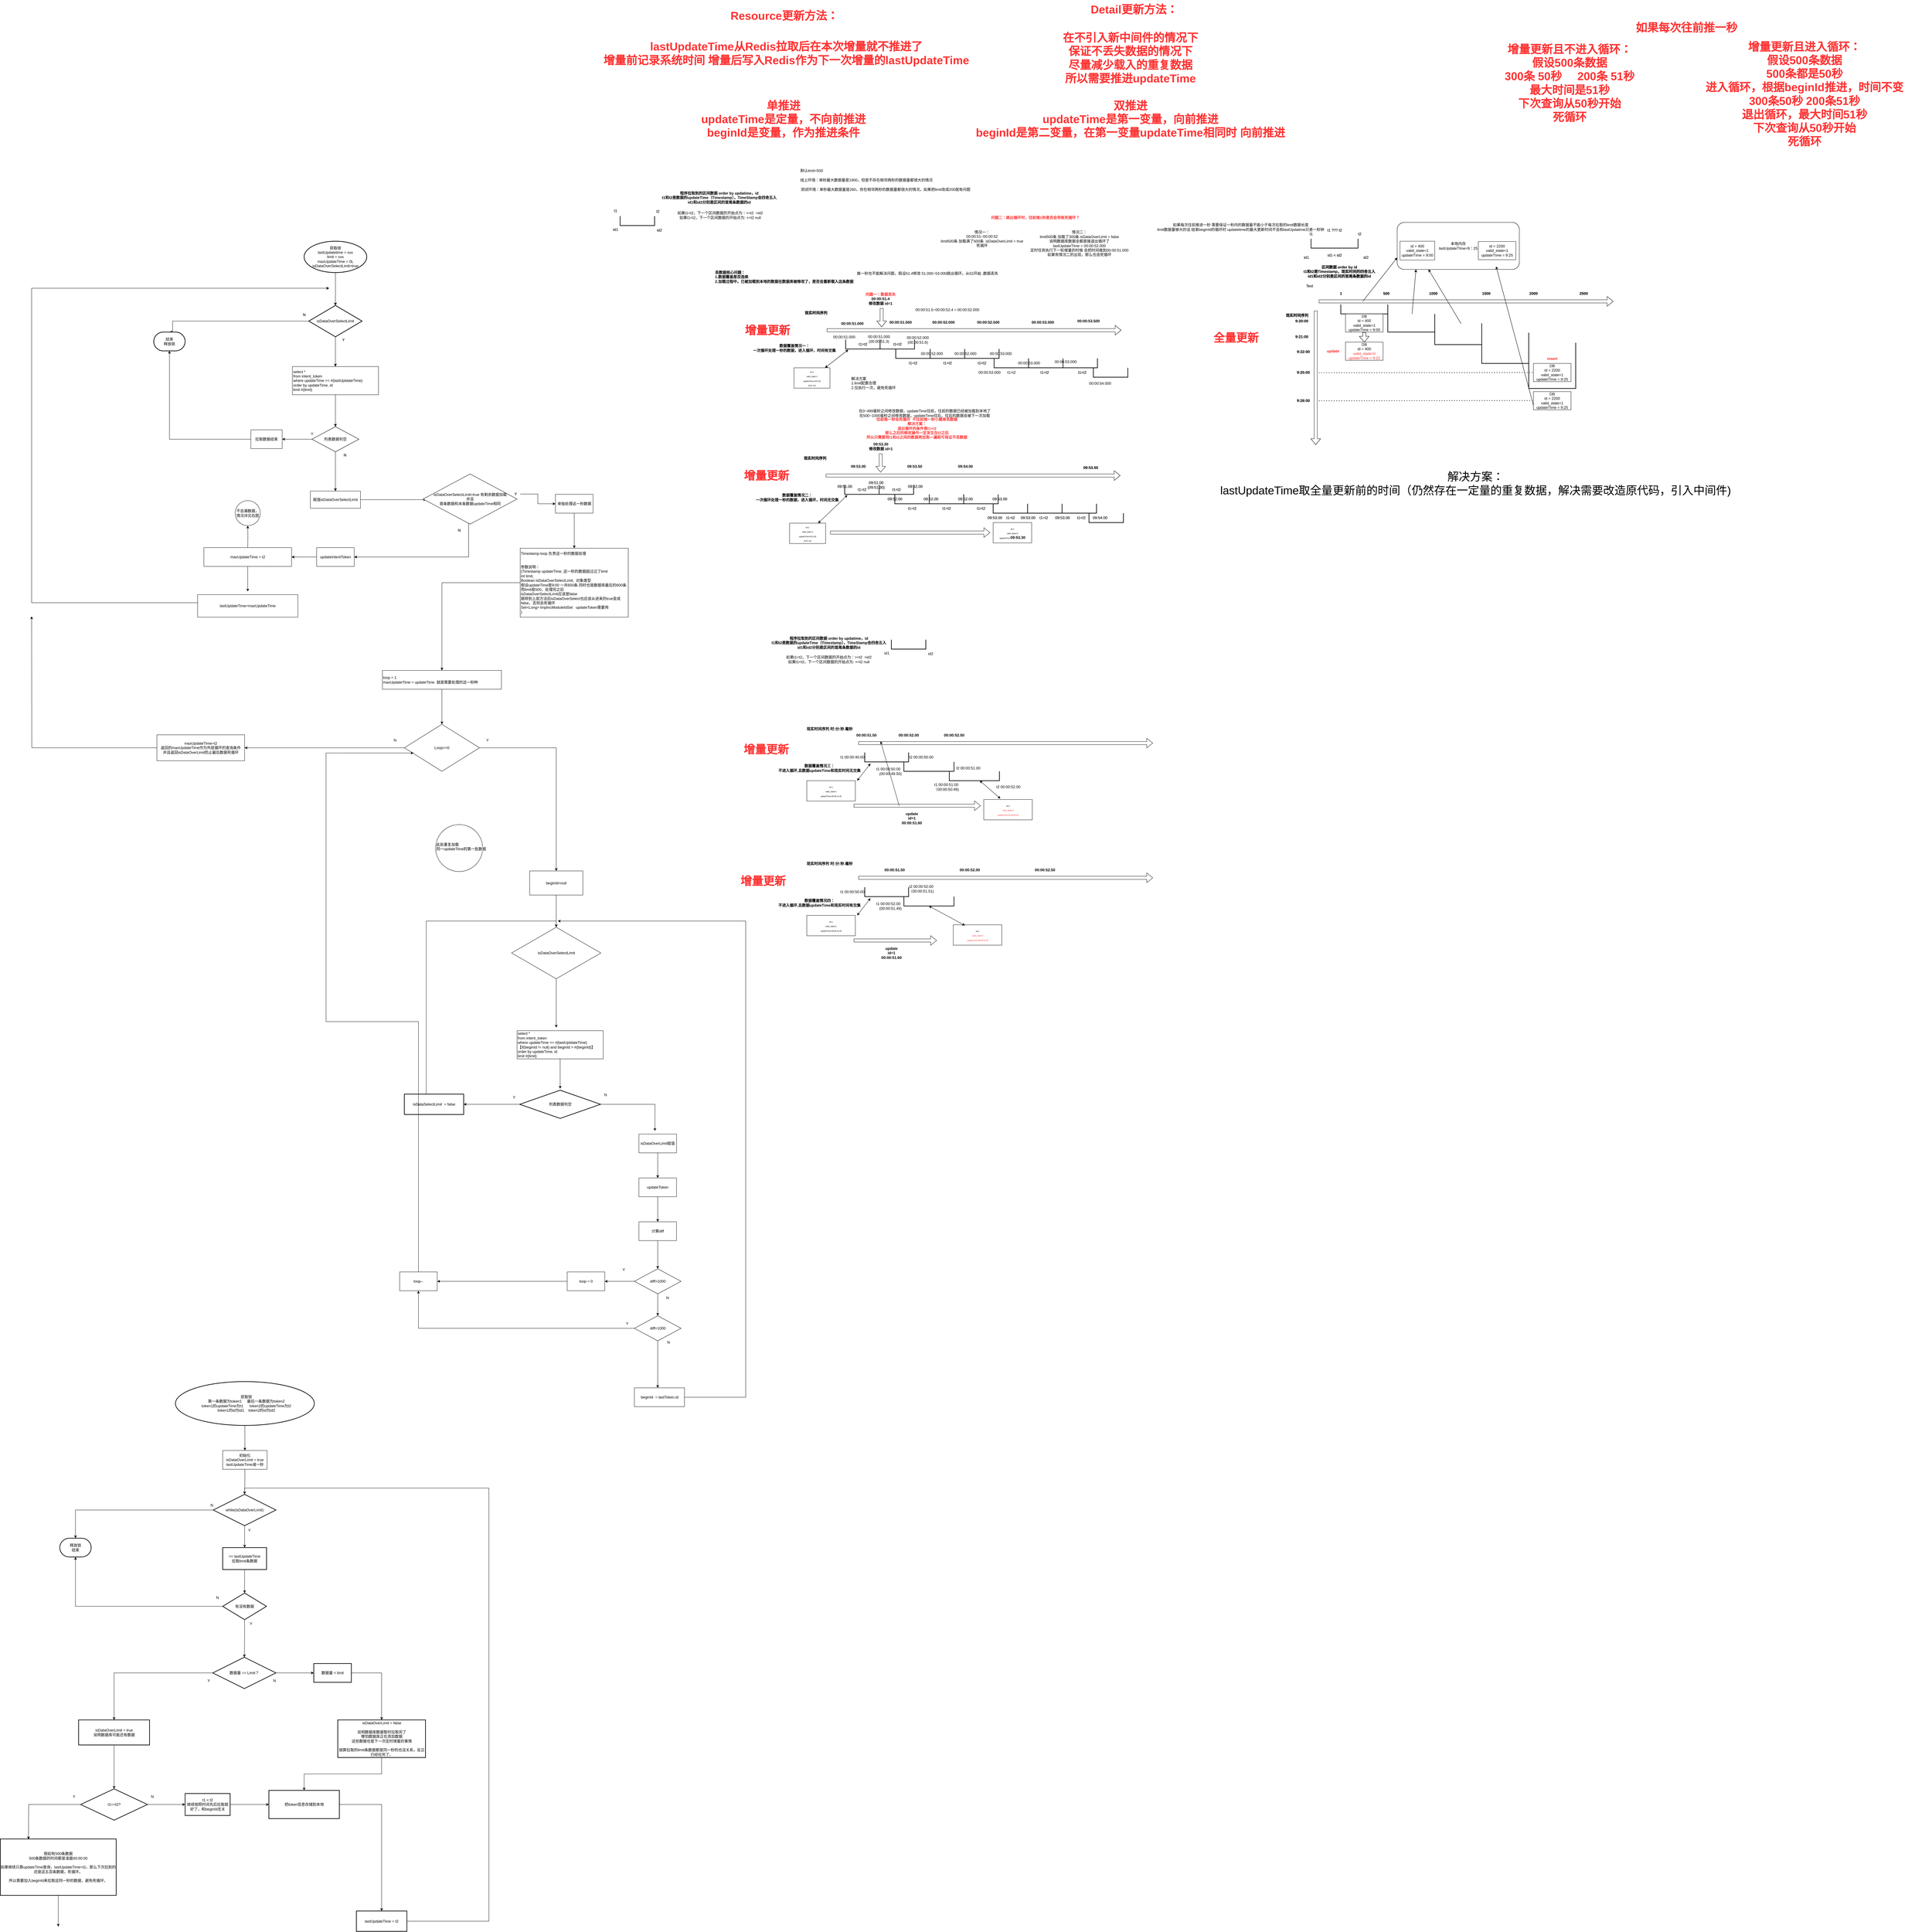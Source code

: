 <mxfile version="21.7.5" type="github">
  <diagram name="第 1 页" id="Zjm2JlXs56T9bLfwZ5cv">
    <mxGraphModel dx="3155" dy="1522" grid="1" gridSize="10" guides="1" tooltips="1" connect="1" arrows="1" fold="1" page="1" pageScale="1" pageWidth="827" pageHeight="1169" math="0" shadow="0">
      <root>
        <mxCell id="0" />
        <mxCell id="1" parent="0" />
        <mxCell id="8eTx1scZpe6bk8PXPmwQ-2" value="" style="shape=flexArrow;endArrow=classic;html=1;rounded=0;" parent="1" edge="1">
          <mxGeometry width="50" height="50" relative="1" as="geometry">
            <mxPoint x="239" y="414" as="sourcePoint" />
            <mxPoint x="1179" y="414" as="targetPoint" />
          </mxGeometry>
        </mxCell>
        <mxCell id="8eTx1scZpe6bk8PXPmwQ-8" value="" style="strokeWidth=2;html=1;shape=mxgraph.flowchart.annotation_1;align=left;pointerEvents=1;direction=north;" parent="1" vertex="1">
          <mxGeometry x="-421" y="50" width="110" height="30" as="geometry" />
        </mxCell>
        <mxCell id="8eTx1scZpe6bk8PXPmwQ-12" value="" style="strokeWidth=2;html=1;shape=mxgraph.flowchart.annotation_1;align=left;pointerEvents=1;direction=north;" parent="1" vertex="1">
          <mxGeometry x="409" y="444" width="110" height="30" as="geometry" />
        </mxCell>
        <mxCell id="8eTx1scZpe6bk8PXPmwQ-15" value="现实时间序列" style="text;html=1;align=center;verticalAlign=middle;resizable=0;points=[];autosize=1;strokeColor=none;fillColor=none;fontStyle=1" parent="1" vertex="1">
          <mxGeometry x="154" y="344" width="100" height="30" as="geometry" />
        </mxCell>
        <mxCell id="8eTx1scZpe6bk8PXPmwQ-16" value="数据覆盖情况一：&lt;br&gt;一次循环处理一秒的数据，进入循环，时间有交集" style="text;html=1;align=center;verticalAlign=middle;resizable=0;points=[];autosize=1;strokeColor=none;fillColor=none;fontStyle=1" parent="1" vertex="1">
          <mxGeometry x="-10" y="451" width="290" height="40" as="geometry" />
        </mxCell>
        <mxCell id="8eTx1scZpe6bk8PXPmwQ-17" style="edgeStyle=orthogonalEdgeStyle;shape=flexArrow;rounded=0;orthogonalLoop=1;jettySize=auto;html=1;exitX=0;exitY=0.5;exitDx=0;exitDy=0;exitPerimeter=0;" parent="1" source="8eTx1scZpe6bk8PXPmwQ-12" target="8eTx1scZpe6bk8PXPmwQ-12" edge="1">
          <mxGeometry relative="1" as="geometry" />
        </mxCell>
        <mxCell id="8eTx1scZpe6bk8PXPmwQ-18" value="00:00:51.000" style="text;html=1;align=center;verticalAlign=middle;resizable=0;points=[];autosize=1;strokeColor=none;fillColor=none;fontStyle=1" parent="1" vertex="1">
          <mxGeometry x="275" y="378" width="90" height="30" as="geometry" />
        </mxCell>
        <mxCell id="8eTx1scZpe6bk8PXPmwQ-22" value="00:00:51.000" style="text;html=1;align=center;verticalAlign=middle;resizable=0;points=[];autosize=1;strokeColor=none;fillColor=none;" parent="1" vertex="1">
          <mxGeometry x="249" y="421" width="90" height="30" as="geometry" />
        </mxCell>
        <mxCell id="8eTx1scZpe6bk8PXPmwQ-23" value="" style="strokeWidth=2;html=1;shape=mxgraph.flowchart.annotation_1;align=left;pointerEvents=1;direction=north;" parent="1" vertex="1">
          <mxGeometry x="459" y="474" width="110" height="30" as="geometry" />
        </mxCell>
        <mxCell id="8eTx1scZpe6bk8PXPmwQ-24" value="&lt;div style=&quot;text-align: left;&quot;&gt;&lt;span style=&quot;background-color: initial;&quot;&gt;00:00:52.000&lt;br&gt;&lt;/span&gt;&lt;/div&gt;(00:00:51.6)" style="text;html=1;align=center;verticalAlign=middle;resizable=0;points=[];autosize=1;strokeColor=none;fillColor=none;" parent="1" vertex="1">
          <mxGeometry x="484" y="425" width="90" height="40" as="geometry" />
        </mxCell>
        <mxCell id="8eTx1scZpe6bk8PXPmwQ-26" value="" style="strokeWidth=2;html=1;shape=mxgraph.flowchart.annotation_1;align=left;pointerEvents=1;direction=north;" parent="1" vertex="1">
          <mxGeometry x="299" y="444" width="110" height="30" as="geometry" />
        </mxCell>
        <mxCell id="8eTx1scZpe6bk8PXPmwQ-27" value="t1" style="text;html=1;align=center;verticalAlign=middle;resizable=0;points=[];autosize=1;strokeColor=none;fillColor=none;" parent="1" vertex="1">
          <mxGeometry x="-451" y="18" width="30" height="30" as="geometry" />
        </mxCell>
        <mxCell id="8eTx1scZpe6bk8PXPmwQ-28" value="id1" style="text;html=1;align=center;verticalAlign=middle;resizable=0;points=[];autosize=1;strokeColor=none;fillColor=none;" parent="1" vertex="1">
          <mxGeometry x="-456" y="78" width="40" height="30" as="geometry" />
        </mxCell>
        <mxCell id="8eTx1scZpe6bk8PXPmwQ-29" value="t2" style="text;html=1;align=center;verticalAlign=middle;resizable=0;points=[];autosize=1;strokeColor=none;fillColor=none;" parent="1" vertex="1">
          <mxGeometry x="-316" y="20" width="30" height="30" as="geometry" />
        </mxCell>
        <mxCell id="8eTx1scZpe6bk8PXPmwQ-30" value="id2" style="text;html=1;align=center;verticalAlign=middle;resizable=0;points=[];autosize=1;strokeColor=none;fillColor=none;" parent="1" vertex="1">
          <mxGeometry x="-316" y="80" width="40" height="30" as="geometry" />
        </mxCell>
        <mxCell id="8eTx1scZpe6bk8PXPmwQ-31" value="t1=t2" style="text;html=1;align=center;verticalAlign=middle;resizable=0;points=[];autosize=1;strokeColor=none;fillColor=none;" parent="1" vertex="1">
          <mxGeometry x="329" y="444" width="50" height="30" as="geometry" />
        </mxCell>
        <mxCell id="8eTx1scZpe6bk8PXPmwQ-32" value="如果t1=t2，下一个区间数据的开始点为：&amp;gt;=t2&amp;nbsp; &amp;gt;id2&lt;br&gt;如果t1&amp;lt;t2，下一个区间数据的开始点为: &amp;gt;=t2 null" style="text;html=1;align=center;verticalAlign=middle;resizable=0;points=[];autosize=1;strokeColor=none;fillColor=none;" parent="1" vertex="1">
          <mxGeometry x="-252" y="27" width="300" height="40" as="geometry" />
        </mxCell>
        <mxCell id="8eTx1scZpe6bk8PXPmwQ-34" value="t1&amp;lt;t2" style="text;html=1;align=center;verticalAlign=middle;resizable=0;points=[];autosize=1;strokeColor=none;fillColor=none;" parent="1" vertex="1">
          <mxGeometry x="439" y="444" width="50" height="30" as="geometry" />
        </mxCell>
        <mxCell id="8eTx1scZpe6bk8PXPmwQ-36" value="t1=t2" style="text;html=1;align=center;verticalAlign=middle;resizable=0;points=[];autosize=1;strokeColor=none;fillColor=none;" parent="1" vertex="1">
          <mxGeometry x="489" y="504" width="50" height="30" as="geometry" />
        </mxCell>
        <mxCell id="8eTx1scZpe6bk8PXPmwQ-37" value="" style="strokeWidth=2;html=1;shape=mxgraph.flowchart.annotation_1;align=left;pointerEvents=1;direction=north;" parent="1" vertex="1">
          <mxGeometry x="569" y="474" width="110" height="30" as="geometry" />
        </mxCell>
        <mxCell id="8eTx1scZpe6bk8PXPmwQ-42" value="" style="strokeWidth=2;html=1;shape=mxgraph.flowchart.annotation_1;align=left;pointerEvents=1;direction=north;" parent="1" vertex="1">
          <mxGeometry x="773" y="504" width="110" height="30" as="geometry" />
        </mxCell>
        <mxCell id="8eTx1scZpe6bk8PXPmwQ-44" value="t1=t2" style="text;html=1;align=center;verticalAlign=middle;resizable=0;points=[];autosize=1;strokeColor=none;fillColor=none;" parent="1" vertex="1">
          <mxGeometry x="599" y="504" width="50" height="30" as="geometry" />
        </mxCell>
        <mxCell id="8eTx1scZpe6bk8PXPmwQ-45" value="t1&amp;lt;t2" style="text;html=1;align=center;verticalAlign=middle;resizable=0;points=[];autosize=1;strokeColor=none;fillColor=none;" parent="1" vertex="1">
          <mxGeometry x="709" y="504" width="50" height="30" as="geometry" />
        </mxCell>
        <mxCell id="8eTx1scZpe6bk8PXPmwQ-46" value="" style="strokeWidth=2;html=1;shape=mxgraph.flowchart.annotation_1;align=left;pointerEvents=1;direction=north;" parent="1" vertex="1">
          <mxGeometry x="679" y="474" width="110" height="30" as="geometry" />
        </mxCell>
        <mxCell id="8eTx1scZpe6bk8PXPmwQ-50" value="" style="strokeWidth=2;html=1;shape=mxgraph.flowchart.annotation_1;align=left;pointerEvents=1;direction=north;" parent="1" vertex="1">
          <mxGeometry x="883" y="504" width="110" height="30" as="geometry" />
        </mxCell>
        <mxCell id="8eTx1scZpe6bk8PXPmwQ-52" value="t1=t2" style="text;html=1;align=center;verticalAlign=middle;resizable=0;points=[];autosize=1;strokeColor=none;fillColor=none;" parent="1" vertex="1">
          <mxGeometry x="803" y="534" width="50" height="30" as="geometry" />
        </mxCell>
        <mxCell id="8eTx1scZpe6bk8PXPmwQ-53" value="t1=t2" style="text;html=1;align=center;verticalAlign=middle;resizable=0;points=[];autosize=1;strokeColor=none;fillColor=none;" parent="1" vertex="1">
          <mxGeometry x="909" y="534" width="50" height="30" as="geometry" />
        </mxCell>
        <mxCell id="8eTx1scZpe6bk8PXPmwQ-54" value="" style="strokeWidth=2;html=1;shape=mxgraph.flowchart.annotation_1;align=left;pointerEvents=1;direction=north;" parent="1" vertex="1">
          <mxGeometry x="993" y="504" width="110" height="30" as="geometry" />
        </mxCell>
        <mxCell id="8eTx1scZpe6bk8PXPmwQ-55" value="t1&amp;lt;t2" style="text;html=1;align=center;verticalAlign=middle;resizable=0;points=[];autosize=1;strokeColor=none;fillColor=none;" parent="1" vertex="1">
          <mxGeometry x="1029" y="534" width="50" height="30" as="geometry" />
        </mxCell>
        <mxCell id="Ntxb1XvlZdcsDZPh0-gk-2" value="&lt;font color=&quot;#ff3333&quot; style=&quot;font-size: 36px;&quot;&gt;增量更新&lt;/font&gt;" style="text;html=1;align=center;verticalAlign=middle;resizable=0;points=[];autosize=1;strokeColor=none;fillColor=none;fontStyle=1" parent="1" vertex="1">
          <mxGeometry x="-36" y="384" width="170" height="60" as="geometry" />
        </mxCell>
        <mxCell id="Ntxb1XvlZdcsDZPh0-gk-94" value="" style="shape=flexArrow;endArrow=classic;html=1;rounded=0;" parent="1" edge="1">
          <mxGeometry width="50" height="50" relative="1" as="geometry">
            <mxPoint x="414" y="344" as="sourcePoint" />
            <mxPoint x="414" y="404" as="targetPoint" />
          </mxGeometry>
        </mxCell>
        <mxCell id="Ntxb1XvlZdcsDZPh0-gk-97" value="&lt;font style=&quot;font-size: 6px;&quot;&gt;id=1&lt;br&gt;valid_state=1&lt;br&gt;updateTime=9:51:00&lt;br&gt;(9:51.10)&lt;/font&gt;" style="whiteSpace=wrap;html=1;" parent="1" vertex="1">
          <mxGeometry x="134" y="534" width="115" height="65" as="geometry" />
        </mxCell>
        <mxCell id="Ntxb1XvlZdcsDZPh0-gk-98" value="" style="endArrow=classic;startArrow=classic;html=1;rounded=0;exitX=-0.079;exitY=0.077;exitDx=0;exitDy=0;exitPerimeter=0;" parent="1" source="8eTx1scZpe6bk8PXPmwQ-26" target="Ntxb1XvlZdcsDZPh0-gk-97" edge="1">
          <mxGeometry width="50" height="50" relative="1" as="geometry">
            <mxPoint x="254" y="534" as="sourcePoint" />
            <mxPoint x="304" y="484" as="targetPoint" />
          </mxGeometry>
        </mxCell>
        <mxCell id="Ntxb1XvlZdcsDZPh0-gk-102" value="如果每次往前推进一秒 需要保证一秒内的数据量不能小于每次拉取的limit数据长度&lt;br&gt;limit数据量够大的话 结束beginId的循环时 updatetime的最大更新时间不会和lastUpdatime只差一秒钟&lt;br&gt;" style="text;html=1;align=center;verticalAlign=middle;resizable=0;points=[];autosize=1;strokeColor=none;fillColor=none;" parent="1" vertex="1">
          <mxGeometry x="1280" y="65" width="560" height="40" as="geometry" />
        </mxCell>
        <mxCell id="Ntxb1XvlZdcsDZPh0-gk-103" value="在0~499毫秒之间修改数据，updateTime往前，往前的数据已经被加载到本地了&lt;br&gt;在500~1000毫秒之间修改数据，updateTime往后，往后的数据会被下一次加载" style="text;html=1;align=center;verticalAlign=middle;resizable=0;points=[];autosize=1;strokeColor=none;fillColor=none;" parent="1" vertex="1">
          <mxGeometry x="331" y="659" width="440" height="40" as="geometry" />
        </mxCell>
        <mxCell id="Ntxb1XvlZdcsDZPh0-gk-114" style="edgeStyle=orthogonalEdgeStyle;rounded=0;orthogonalLoop=1;jettySize=auto;html=1;entryX=0.5;entryY=0;entryDx=0;entryDy=0;entryPerimeter=0;" parent="1" source="Ntxb1XvlZdcsDZPh0-gk-110" target="Ntxb1XvlZdcsDZPh0-gk-113" edge="1">
          <mxGeometry relative="1" as="geometry">
            <Array as="points">
              <mxPoint x="-1850" y="385" />
              <mxPoint x="-1850" y="420" />
            </Array>
          </mxGeometry>
        </mxCell>
        <mxCell id="Ntxb1XvlZdcsDZPh0-gk-118" style="edgeStyle=orthogonalEdgeStyle;rounded=0;orthogonalLoop=1;jettySize=auto;html=1;exitX=0.5;exitY=1;exitDx=0;exitDy=0;exitPerimeter=0;entryX=0.5;entryY=0;entryDx=0;entryDy=0;" parent="1" source="Ntxb1XvlZdcsDZPh0-gk-110" target="Ntxb1XvlZdcsDZPh0-gk-117" edge="1">
          <mxGeometry relative="1" as="geometry" />
        </mxCell>
        <mxCell id="Ntxb1XvlZdcsDZPh0-gk-110" value="isDataOverSelectLimit" style="strokeWidth=2;html=1;shape=mxgraph.flowchart.decision;whiteSpace=wrap;" parent="1" vertex="1">
          <mxGeometry x="-1415" y="335" width="170" height="100" as="geometry" />
        </mxCell>
        <mxCell id="Ntxb1XvlZdcsDZPh0-gk-112" value="" style="edgeStyle=orthogonalEdgeStyle;rounded=0;orthogonalLoop=1;jettySize=auto;html=1;" parent="1" source="Ntxb1XvlZdcsDZPh0-gk-111" target="Ntxb1XvlZdcsDZPh0-gk-110" edge="1">
          <mxGeometry relative="1" as="geometry" />
        </mxCell>
        <mxCell id="Ntxb1XvlZdcsDZPh0-gk-111" value="获取锁&lt;br&gt;lastUpdatetime = xxx&lt;br&gt;limit = xxx&lt;br&gt;maxUpdateTime = 0L&lt;br&gt;isDataOverSelectLimit=true" style="strokeWidth=2;html=1;shape=mxgraph.flowchart.start_1;whiteSpace=wrap;" parent="1" vertex="1">
          <mxGeometry x="-1430" y="130" width="200" height="100" as="geometry" />
        </mxCell>
        <mxCell id="Ntxb1XvlZdcsDZPh0-gk-113" value="结束&lt;br&gt;释放锁" style="strokeWidth=2;html=1;shape=mxgraph.flowchart.terminator;whiteSpace=wrap;" parent="1" vertex="1">
          <mxGeometry x="-1910" y="420" width="100" height="60" as="geometry" />
        </mxCell>
        <mxCell id="Ntxb1XvlZdcsDZPh0-gk-115" value="N" style="text;html=1;align=center;verticalAlign=middle;resizable=0;points=[];autosize=1;strokeColor=none;fillColor=none;" parent="1" vertex="1">
          <mxGeometry x="-1445" y="350" width="30" height="30" as="geometry" />
        </mxCell>
        <mxCell id="Ntxb1XvlZdcsDZPh0-gk-123" value="" style="edgeStyle=orthogonalEdgeStyle;rounded=0;orthogonalLoop=1;jettySize=auto;html=1;" parent="1" source="Ntxb1XvlZdcsDZPh0-gk-117" target="Ntxb1XvlZdcsDZPh0-gk-122" edge="1">
          <mxGeometry relative="1" as="geometry" />
        </mxCell>
        <mxCell id="Ntxb1XvlZdcsDZPh0-gk-117" value="select *&lt;br&gt;from intent_token&lt;br&gt;where updateTime &amp;gt;= #{lastUptdateTime}&lt;br&gt;order by updateTime, id&lt;br&gt;limit #{limit}" style="whiteSpace=wrap;html=1;align=left;" parent="1" vertex="1">
          <mxGeometry x="-1467.5" y="530" width="275" height="90" as="geometry" />
        </mxCell>
        <mxCell id="Ntxb1XvlZdcsDZPh0-gk-119" value="Y" style="text;html=1;align=center;verticalAlign=middle;resizable=0;points=[];autosize=1;strokeColor=none;fillColor=none;" parent="1" vertex="1">
          <mxGeometry x="-1320" y="430" width="30" height="30" as="geometry" />
        </mxCell>
        <mxCell id="Ntxb1XvlZdcsDZPh0-gk-144" value="" style="edgeStyle=orthogonalEdgeStyle;rounded=0;orthogonalLoop=1;jettySize=auto;html=1;" parent="1" source="Ntxb1XvlZdcsDZPh0-gk-122" target="Ntxb1XvlZdcsDZPh0-gk-143" edge="1">
          <mxGeometry relative="1" as="geometry" />
        </mxCell>
        <mxCell id="Ntxb1XvlZdcsDZPh0-gk-122" value="数据判空" style="rhombus;whiteSpace=wrap;html=1;" parent="1" vertex="1">
          <mxGeometry x="-1405" y="722" width="150" height="80" as="geometry" />
        </mxCell>
        <mxCell id="Ntxb1XvlZdcsDZPh0-gk-126" value="Y" style="text;html=1;align=center;verticalAlign=middle;resizable=0;points=[];autosize=1;strokeColor=none;fillColor=none;" parent="1" vertex="1">
          <mxGeometry x="-1420" y="730" width="30" height="30" as="geometry" />
        </mxCell>
        <mxCell id="Ntxb1XvlZdcsDZPh0-gk-131" value="" style="edgeStyle=orthogonalEdgeStyle;rounded=0;orthogonalLoop=1;jettySize=auto;html=1;exitX=1;exitY=0.5;exitDx=0;exitDy=0;" parent="1" source="Ntxb1XvlZdcsDZPh0-gk-143" edge="1">
          <mxGeometry relative="1" as="geometry">
            <mxPoint x="-1225" y="955.0" as="sourcePoint" />
            <mxPoint x="-1040" y="955" as="targetPoint" />
          </mxGeometry>
        </mxCell>
        <mxCell id="Ntxb1XvlZdcsDZPh0-gk-147" style="edgeStyle=orthogonalEdgeStyle;rounded=0;orthogonalLoop=1;jettySize=auto;html=1;entryX=1;entryY=0.5;entryDx=0;entryDy=0;" parent="1" target="Ntxb1XvlZdcsDZPh0-gk-137" edge="1">
          <mxGeometry relative="1" as="geometry">
            <Array as="points">
              <mxPoint x="-905" y="1138" />
            </Array>
            <mxPoint x="-904.941" y="1029.967" as="sourcePoint" />
          </mxGeometry>
        </mxCell>
        <mxCell id="Ntxb1XvlZdcsDZPh0-gk-132" value="N" style="text;html=1;align=center;verticalAlign=middle;resizable=0;points=[];autosize=1;strokeColor=none;fillColor=none;" parent="1" vertex="1">
          <mxGeometry x="-1315" y="798" width="30" height="30" as="geometry" />
        </mxCell>
        <mxCell id="Ntxb1XvlZdcsDZPh0-gk-133" value="Timestamp loop 负责这一秒的数据处理&lt;br&gt;(Timestamp updateTime, 这一秒的数据超过过了limit&lt;br&gt;int limit, &lt;br&gt;&lt;div style=&quot;&quot;&gt;Boolean isDataOverSelectLimit,&amp;nbsp; 对象类型 &lt;br&gt;假设updateTime是9:00 一共600条 同时也是数据库最后的600条 而limit是500，处理完之后&lt;/div&gt;isDataOverSelectLimit应该是false&lt;div style=&quot;&quot;&gt;跳转到上层方法后isDataOverSelect也应该从进来的true变成false，否则会死循环&lt;span style=&quot;background-color: initial;&quot;&gt;&lt;br&gt;Set&amp;lt;Long&amp;gt; tmpIncModuleIdSet&amp;nbsp; &amp;nbsp;updateToken要用&lt;br&gt;)&amp;nbsp;&lt;/span&gt;&lt;/div&gt;" style="whiteSpace=wrap;html=1;align=left;" parent="1" vertex="1">
          <mxGeometry x="-740" y="1110" width="345" height="220" as="geometry" />
        </mxCell>
        <mxCell id="Ntxb1XvlZdcsDZPh0-gk-140" value="" style="edgeStyle=orthogonalEdgeStyle;rounded=0;orthogonalLoop=1;jettySize=auto;html=1;" parent="1" source="Ntxb1XvlZdcsDZPh0-gk-137" target="Ntxb1XvlZdcsDZPh0-gk-139" edge="1">
          <mxGeometry relative="1" as="geometry" />
        </mxCell>
        <mxCell id="Ntxb1XvlZdcsDZPh0-gk-137" value="updateIntentToken" style="whiteSpace=wrap;html=1;" parent="1" vertex="1">
          <mxGeometry x="-1390" y="1108" width="120" height="60" as="geometry" />
        </mxCell>
        <mxCell id="Ntxb1XvlZdcsDZPh0-gk-149" value="" style="edgeStyle=orthogonalEdgeStyle;rounded=0;orthogonalLoop=1;jettySize=auto;html=1;" parent="1" source="Ntxb1XvlZdcsDZPh0-gk-139" edge="1">
          <mxGeometry relative="1" as="geometry">
            <mxPoint x="-1610" y="1248" as="targetPoint" />
          </mxGeometry>
        </mxCell>
        <mxCell id="Ntxb1XvlZdcsDZPh0-gk-139" value="maxUpdateTime = t2" style="whiteSpace=wrap;html=1;" parent="1" vertex="1">
          <mxGeometry x="-1750" y="1108" width="280" height="60" as="geometry" />
        </mxCell>
        <mxCell id="Ntxb1XvlZdcsDZPh0-gk-143" value="isDataOverSelectLimit" style="whiteSpace=wrap;html=1;" parent="1" vertex="1">
          <mxGeometry x="-1410" y="927.5" width="160" height="55" as="geometry" />
        </mxCell>
        <mxCell id="Ntxb1XvlZdcsDZPh0-gk-145" value="Y" style="text;html=1;align=center;verticalAlign=middle;resizable=0;points=[];autosize=1;strokeColor=none;fillColor=none;" parent="1" vertex="1">
          <mxGeometry x="-770" y="922" width="30" height="30" as="geometry" />
        </mxCell>
        <mxCell id="Ntxb1XvlZdcsDZPh0-gk-146" value="N" style="text;html=1;align=center;verticalAlign=middle;resizable=0;points=[];autosize=1;strokeColor=none;fillColor=none;" parent="1" vertex="1">
          <mxGeometry x="-950" y="1038" width="30" height="30" as="geometry" />
        </mxCell>
        <mxCell id="Ntxb1XvlZdcsDZPh0-gk-150" style="edgeStyle=orthogonalEdgeStyle;rounded=0;orthogonalLoop=1;jettySize=auto;html=1;exitX=0;exitY=0.5;exitDx=0;exitDy=0;" parent="1" edge="1">
          <mxGeometry relative="1" as="geometry">
            <mxPoint x="-1350" y="280" as="targetPoint" />
            <mxPoint x="-1770" y="1284.0" as="sourcePoint" />
            <Array as="points">
              <mxPoint x="-2300" y="1284" />
              <mxPoint x="-2300" y="280" />
            </Array>
          </mxGeometry>
        </mxCell>
        <mxCell id="Mguj6qo9-BzR1XpOUaJ4-1" value="" style="shape=flexArrow;endArrow=classic;html=1;rounded=0;" parent="1" edge="1">
          <mxGeometry width="50" height="50" relative="1" as="geometry">
            <mxPoint x="239" y="414" as="sourcePoint" />
            <mxPoint x="1179" y="414" as="targetPoint" />
          </mxGeometry>
        </mxCell>
        <mxCell id="Mguj6qo9-BzR1XpOUaJ4-2" value="00:00:52.000" style="text;html=1;align=center;verticalAlign=middle;resizable=0;points=[];autosize=1;strokeColor=none;fillColor=none;fontStyle=1" parent="1" vertex="1">
          <mxGeometry x="566" y="374" width="90" height="30" as="geometry" />
        </mxCell>
        <mxCell id="Mguj6qo9-BzR1XpOUaJ4-5" value="" style="strokeWidth=2;html=1;shape=mxgraph.flowchart.annotation_1;align=left;pointerEvents=1;direction=north;" parent="1" vertex="1">
          <mxGeometry x="-421" y="50" width="110" height="30" as="geometry" />
        </mxCell>
        <mxCell id="Mguj6qo9-BzR1XpOUaJ4-6" value="00:00:51.500" style="text;html=1;align=center;verticalAlign=middle;resizable=0;points=[];autosize=1;strokeColor=none;fillColor=none;fontStyle=1" parent="1" vertex="1">
          <mxGeometry x="429" y="374" width="90" height="30" as="geometry" />
        </mxCell>
        <mxCell id="Mguj6qo9-BzR1XpOUaJ4-8" value="" style="strokeWidth=2;html=1;shape=mxgraph.flowchart.annotation_1;align=left;pointerEvents=1;direction=north;" parent="1" vertex="1">
          <mxGeometry x="409" y="444" width="110" height="30" as="geometry" />
        </mxCell>
        <mxCell id="Mguj6qo9-BzR1XpOUaJ4-9" value="00:00:51.000&lt;br&gt;(00:00:51.3)" style="text;html=1;align=center;verticalAlign=middle;resizable=0;points=[];autosize=1;strokeColor=none;fillColor=none;" parent="1" vertex="1">
          <mxGeometry x="360" y="422" width="90" height="40" as="geometry" />
        </mxCell>
        <mxCell id="Mguj6qo9-BzR1XpOUaJ4-10" value="现实时间序列" style="text;html=1;align=center;verticalAlign=middle;resizable=0;points=[];autosize=1;strokeColor=none;fillColor=none;fontStyle=1" parent="1" vertex="1">
          <mxGeometry x="154" y="344" width="100" height="30" as="geometry" />
        </mxCell>
        <mxCell id="Mguj6qo9-BzR1XpOUaJ4-12" style="edgeStyle=orthogonalEdgeStyle;shape=flexArrow;rounded=0;orthogonalLoop=1;jettySize=auto;html=1;exitX=0;exitY=0.5;exitDx=0;exitDy=0;exitPerimeter=0;" parent="1" source="Mguj6qo9-BzR1XpOUaJ4-8" target="Mguj6qo9-BzR1XpOUaJ4-8" edge="1">
          <mxGeometry relative="1" as="geometry" />
        </mxCell>
        <mxCell id="Mguj6qo9-BzR1XpOUaJ4-18" value="" style="strokeWidth=2;html=1;shape=mxgraph.flowchart.annotation_1;align=left;pointerEvents=1;direction=north;" parent="1" vertex="1">
          <mxGeometry x="299" y="444" width="110" height="30" as="geometry" />
        </mxCell>
        <mxCell id="Mguj6qo9-BzR1XpOUaJ4-19" value="t1" style="text;html=1;align=center;verticalAlign=middle;resizable=0;points=[];autosize=1;strokeColor=none;fillColor=none;" parent="1" vertex="1">
          <mxGeometry x="-451" y="18" width="30" height="30" as="geometry" />
        </mxCell>
        <mxCell id="Mguj6qo9-BzR1XpOUaJ4-20" value="id1" style="text;html=1;align=center;verticalAlign=middle;resizable=0;points=[];autosize=1;strokeColor=none;fillColor=none;" parent="1" vertex="1">
          <mxGeometry x="-456" y="78" width="40" height="30" as="geometry" />
        </mxCell>
        <mxCell id="Mguj6qo9-BzR1XpOUaJ4-21" value="t2" style="text;html=1;align=center;verticalAlign=middle;resizable=0;points=[];autosize=1;strokeColor=none;fillColor=none;" parent="1" vertex="1">
          <mxGeometry x="-316" y="20" width="30" height="30" as="geometry" />
        </mxCell>
        <mxCell id="Mguj6qo9-BzR1XpOUaJ4-22" value="id2" style="text;html=1;align=center;verticalAlign=middle;resizable=0;points=[];autosize=1;strokeColor=none;fillColor=none;" parent="1" vertex="1">
          <mxGeometry x="-316" y="80" width="40" height="30" as="geometry" />
        </mxCell>
        <mxCell id="Mguj6qo9-BzR1XpOUaJ4-23" value="t1=t2" style="text;html=1;align=center;verticalAlign=middle;resizable=0;points=[];autosize=1;strokeColor=none;fillColor=none;" parent="1" vertex="1">
          <mxGeometry x="329" y="444" width="50" height="30" as="geometry" />
        </mxCell>
        <mxCell id="Mguj6qo9-BzR1XpOUaJ4-25" value="t1&amp;lt;t2" style="text;html=1;align=center;verticalAlign=middle;resizable=0;points=[];autosize=1;strokeColor=none;fillColor=none;" parent="1" vertex="1">
          <mxGeometry x="439" y="444" width="50" height="30" as="geometry" />
        </mxCell>
        <mxCell id="Mguj6qo9-BzR1XpOUaJ4-27" value="t1=t2" style="text;html=1;align=center;verticalAlign=middle;resizable=0;points=[];autosize=1;strokeColor=none;fillColor=none;" parent="1" vertex="1">
          <mxGeometry x="489" y="504" width="50" height="30" as="geometry" />
        </mxCell>
        <mxCell id="Mguj6qo9-BzR1XpOUaJ4-33" value="t1=t2" style="text;html=1;align=center;verticalAlign=middle;resizable=0;points=[];autosize=1;strokeColor=none;fillColor=none;" parent="1" vertex="1">
          <mxGeometry x="599" y="504" width="50" height="30" as="geometry" />
        </mxCell>
        <mxCell id="Mguj6qo9-BzR1XpOUaJ4-34" value="t1&amp;lt;t2" style="text;html=1;align=center;verticalAlign=middle;resizable=0;points=[];autosize=1;strokeColor=none;fillColor=none;" parent="1" vertex="1">
          <mxGeometry x="709" y="504" width="50" height="30" as="geometry" />
        </mxCell>
        <mxCell id="Mguj6qo9-BzR1XpOUaJ4-38" value="" style="strokeWidth=2;html=1;shape=mxgraph.flowchart.annotation_1;align=left;pointerEvents=1;direction=north;" parent="1" vertex="1">
          <mxGeometry x="883" y="504" width="110" height="30" as="geometry" />
        </mxCell>
        <mxCell id="Mguj6qo9-BzR1XpOUaJ4-41" value="t1=t2" style="text;html=1;align=center;verticalAlign=middle;resizable=0;points=[];autosize=1;strokeColor=none;fillColor=none;" parent="1" vertex="1">
          <mxGeometry x="909" y="534" width="50" height="30" as="geometry" />
        </mxCell>
        <mxCell id="Mguj6qo9-BzR1XpOUaJ4-42" value="" style="strokeWidth=2;html=1;shape=mxgraph.flowchart.annotation_1;align=left;pointerEvents=1;direction=north;" parent="1" vertex="1">
          <mxGeometry x="993" y="504" width="110" height="30" as="geometry" />
        </mxCell>
        <mxCell id="Mguj6qo9-BzR1XpOUaJ4-43" value="t1&amp;lt;t2" style="text;html=1;align=center;verticalAlign=middle;resizable=0;points=[];autosize=1;strokeColor=none;fillColor=none;" parent="1" vertex="1">
          <mxGeometry x="1029" y="534" width="50" height="30" as="geometry" />
        </mxCell>
        <mxCell id="Mguj6qo9-BzR1XpOUaJ4-46" value="&lt;font color=&quot;#ff3333&quot; style=&quot;font-size: 36px;&quot;&gt;增量更新&lt;/font&gt;" style="text;html=1;align=center;verticalAlign=middle;resizable=0;points=[];autosize=1;strokeColor=none;fillColor=none;fontStyle=1" parent="1" vertex="1">
          <mxGeometry x="-36" y="384" width="170" height="60" as="geometry" />
        </mxCell>
        <mxCell id="Mguj6qo9-BzR1XpOUaJ4-92" value="" style="shape=flexArrow;endArrow=classic;html=1;rounded=0;" parent="1" edge="1">
          <mxGeometry width="50" height="50" relative="1" as="geometry">
            <mxPoint x="414" y="344" as="sourcePoint" />
            <mxPoint x="414" y="404" as="targetPoint" />
          </mxGeometry>
        </mxCell>
        <mxCell id="Mguj6qo9-BzR1XpOUaJ4-93" value="&lt;b&gt;&lt;font color=&quot;#ff3333&quot;&gt;问题一：数据丢失&lt;/font&gt;&lt;br&gt;00:00:51.4&lt;br&gt;修改数据 id=1&lt;/b&gt;" style="text;html=1;align=center;verticalAlign=middle;resizable=0;points=[];autosize=1;strokeColor=none;fillColor=none;" parent="1" vertex="1">
          <mxGeometry x="350" y="284" width="120" height="60" as="geometry" />
        </mxCell>
        <mxCell id="Mguj6qo9-BzR1XpOUaJ4-94" value="&lt;font style=&quot;font-size: 6px;&quot;&gt;id=1&lt;br&gt;valid_state=1&lt;br&gt;updateTime=9:51:00&lt;br&gt;(9:51.10)&lt;/font&gt;" style="whiteSpace=wrap;html=1;" parent="1" vertex="1">
          <mxGeometry x="134" y="534" width="115" height="65" as="geometry" />
        </mxCell>
        <mxCell id="Mguj6qo9-BzR1XpOUaJ4-95" value="" style="endArrow=classic;startArrow=classic;html=1;rounded=0;exitX=-0.079;exitY=0.077;exitDx=0;exitDy=0;exitPerimeter=0;" parent="1" source="Mguj6qo9-BzR1XpOUaJ4-18" target="Mguj6qo9-BzR1XpOUaJ4-94" edge="1">
          <mxGeometry width="50" height="50" relative="1" as="geometry">
            <mxPoint x="254" y="534" as="sourcePoint" />
            <mxPoint x="304" y="484" as="targetPoint" />
          </mxGeometry>
        </mxCell>
        <mxCell id="Mguj6qo9-BzR1XpOUaJ4-99" style="edgeStyle=orthogonalEdgeStyle;rounded=0;orthogonalLoop=1;jettySize=auto;html=1;entryX=0.5;entryY=0;entryDx=0;entryDy=0;entryPerimeter=0;" parent="1" source="Mguj6qo9-BzR1XpOUaJ4-101" target="Mguj6qo9-BzR1XpOUaJ4-104" edge="1">
          <mxGeometry relative="1" as="geometry">
            <Array as="points">
              <mxPoint x="-1850" y="385" />
              <mxPoint x="-1850" y="420" />
            </Array>
          </mxGeometry>
        </mxCell>
        <mxCell id="Mguj6qo9-BzR1XpOUaJ4-100" style="edgeStyle=orthogonalEdgeStyle;rounded=0;orthogonalLoop=1;jettySize=auto;html=1;exitX=0.5;exitY=1;exitDx=0;exitDy=0;exitPerimeter=0;entryX=0.5;entryY=0;entryDx=0;entryDy=0;" parent="1" source="Mguj6qo9-BzR1XpOUaJ4-101" target="Mguj6qo9-BzR1XpOUaJ4-107" edge="1">
          <mxGeometry relative="1" as="geometry" />
        </mxCell>
        <mxCell id="Mguj6qo9-BzR1XpOUaJ4-101" value="isDataOverSelectLimit" style="strokeWidth=2;html=1;shape=mxgraph.flowchart.decision;whiteSpace=wrap;" parent="1" vertex="1">
          <mxGeometry x="-1415" y="335" width="170" height="100" as="geometry" />
        </mxCell>
        <mxCell id="Mguj6qo9-BzR1XpOUaJ4-102" value="" style="edgeStyle=orthogonalEdgeStyle;rounded=0;orthogonalLoop=1;jettySize=auto;html=1;" parent="1" source="Mguj6qo9-BzR1XpOUaJ4-103" target="Mguj6qo9-BzR1XpOUaJ4-101" edge="1">
          <mxGeometry relative="1" as="geometry" />
        </mxCell>
        <mxCell id="Mguj6qo9-BzR1XpOUaJ4-103" value="获取锁&lt;br&gt;lastUpdatetime = xxx&lt;br&gt;limit = xxx&lt;br&gt;maxUpdateTime = 0L&lt;br&gt;isDataOverSelectLimit=true" style="strokeWidth=2;html=1;shape=mxgraph.flowchart.start_1;whiteSpace=wrap;" parent="1" vertex="1">
          <mxGeometry x="-1430" y="130" width="200" height="100" as="geometry" />
        </mxCell>
        <mxCell id="Mguj6qo9-BzR1XpOUaJ4-104" value="结束&lt;br&gt;释放锁" style="strokeWidth=2;html=1;shape=mxgraph.flowchart.terminator;whiteSpace=wrap;" parent="1" vertex="1">
          <mxGeometry x="-1910" y="420" width="100" height="60" as="geometry" />
        </mxCell>
        <mxCell id="Mguj6qo9-BzR1XpOUaJ4-105" value="N" style="text;html=1;align=center;verticalAlign=middle;resizable=0;points=[];autosize=1;strokeColor=none;fillColor=none;" parent="1" vertex="1">
          <mxGeometry x="-1445" y="350" width="30" height="30" as="geometry" />
        </mxCell>
        <mxCell id="Mguj6qo9-BzR1XpOUaJ4-106" value="" style="edgeStyle=orthogonalEdgeStyle;rounded=0;orthogonalLoop=1;jettySize=auto;html=1;" parent="1" source="Mguj6qo9-BzR1XpOUaJ4-107" target="Mguj6qo9-BzR1XpOUaJ4-111" edge="1">
          <mxGeometry relative="1" as="geometry" />
        </mxCell>
        <mxCell id="Mguj6qo9-BzR1XpOUaJ4-107" value="select *&lt;br&gt;from intent_token&lt;br&gt;where updateTime &amp;gt;= #{lastUptdateTime}&lt;br&gt;order by updateTime, id&lt;br&gt;limit #{limit}" style="whiteSpace=wrap;html=1;align=left;" parent="1" vertex="1">
          <mxGeometry x="-1467.5" y="530" width="275" height="90" as="geometry" />
        </mxCell>
        <mxCell id="Mguj6qo9-BzR1XpOUaJ4-108" value="Y" style="text;html=1;align=center;verticalAlign=middle;resizable=0;points=[];autosize=1;strokeColor=none;fillColor=none;" parent="1" vertex="1">
          <mxGeometry x="-1320" y="430" width="30" height="30" as="geometry" />
        </mxCell>
        <mxCell id="Mguj6qo9-BzR1XpOUaJ4-110" value="" style="edgeStyle=orthogonalEdgeStyle;rounded=0;orthogonalLoop=1;jettySize=auto;html=1;" parent="1" source="Mguj6qo9-BzR1XpOUaJ4-111" target="Mguj6qo9-BzR1XpOUaJ4-125" edge="1">
          <mxGeometry relative="1" as="geometry" />
        </mxCell>
        <mxCell id="ujubCkocFbaikDBOblAJ-236" value="" style="edgeStyle=orthogonalEdgeStyle;rounded=0;orthogonalLoop=1;jettySize=auto;html=1;" edge="1" parent="1" source="Mguj6qo9-BzR1XpOUaJ4-111" target="ujubCkocFbaikDBOblAJ-235">
          <mxGeometry relative="1" as="geometry" />
        </mxCell>
        <mxCell id="Mguj6qo9-BzR1XpOUaJ4-111" value="列表数据判空" style="rhombus;whiteSpace=wrap;html=1;" parent="1" vertex="1">
          <mxGeometry x="-1405" y="722" width="150" height="80" as="geometry" />
        </mxCell>
        <mxCell id="Mguj6qo9-BzR1XpOUaJ4-115" style="edgeStyle=orthogonalEdgeStyle;rounded=0;orthogonalLoop=1;jettySize=auto;html=1;entryX=1;entryY=0.5;entryDx=0;entryDy=0;" parent="1" source="Mguj6qo9-BzR1XpOUaJ4-116" target="Mguj6qo9-BzR1XpOUaJ4-121" edge="1">
          <mxGeometry relative="1" as="geometry">
            <Array as="points">
              <mxPoint x="-905" y="1138" />
            </Array>
          </mxGeometry>
        </mxCell>
        <mxCell id="Mguj6qo9-BzR1XpOUaJ4-116" value="isDataOverSelectLimit=true 有剩余数据加载&lt;br&gt;并且&lt;br&gt;首条数据和末条数据updateTime相同" style="rhombus;whiteSpace=wrap;html=1;" parent="1" vertex="1">
          <mxGeometry x="-1050" y="873" width="300" height="160" as="geometry" />
        </mxCell>
        <mxCell id="Mguj6qo9-BzR1XpOUaJ4-117" value="N" style="text;html=1;align=center;verticalAlign=middle;resizable=0;points=[];autosize=1;strokeColor=none;fillColor=none;" parent="1" vertex="1">
          <mxGeometry x="-1315" y="798" width="30" height="30" as="geometry" />
        </mxCell>
        <mxCell id="Mguj6qo9-BzR1XpOUaJ4-118" value="" style="edgeStyle=orthogonalEdgeStyle;rounded=0;orthogonalLoop=1;jettySize=auto;html=1;" parent="1" source="Mguj6qo9-BzR1XpOUaJ4-119" target="Mguj6qo9-BzR1XpOUaJ4-132" edge="1">
          <mxGeometry relative="1" as="geometry" />
        </mxCell>
        <mxCell id="Mguj6qo9-BzR1XpOUaJ4-119" value="Timestamp loop 负责这一秒的数据处理&lt;br&gt;&lt;br&gt;&lt;br&gt;参数说明：&lt;br&gt;(Timestamp updateTime, 这一秒的数据超过过了limit&lt;br&gt;int limit, &lt;br&gt;&lt;div style=&quot;&quot;&gt;Boolean isDataOverSelectLimit,&amp;nbsp; 对象类型 &lt;br&gt;假设updateTime是9:00 一共600条 同时也是数据库最后的600条 而limit是500，处理完之后&lt;/div&gt;isDataOverSelectLimit应该是false&lt;div style=&quot;&quot;&gt;跳转到上层方法后isDataOverSelect也应该从进来的true变成false，否则会死循环&lt;span style=&quot;background-color: initial;&quot;&gt;&lt;br&gt;Set&amp;lt;Long&amp;gt; tmpIncModuleIdSet&amp;nbsp; &amp;nbsp;updateToken需要用&lt;br&gt;)&amp;nbsp;&lt;/span&gt;&lt;/div&gt;" style="whiteSpace=wrap;html=1;align=left;" parent="1" vertex="1">
          <mxGeometry x="-740" y="1110" width="345" height="220" as="geometry" />
        </mxCell>
        <mxCell id="Mguj6qo9-BzR1XpOUaJ4-120" value="" style="edgeStyle=orthogonalEdgeStyle;rounded=0;orthogonalLoop=1;jettySize=auto;html=1;" parent="1" source="Mguj6qo9-BzR1XpOUaJ4-121" edge="1">
          <mxGeometry relative="1" as="geometry">
            <mxPoint x="-1470" y="1138" as="targetPoint" />
          </mxGeometry>
        </mxCell>
        <mxCell id="Mguj6qo9-BzR1XpOUaJ4-121" value="updateIntentToken" style="whiteSpace=wrap;html=1;" parent="1" vertex="1">
          <mxGeometry x="-1390" y="1108" width="120" height="60" as="geometry" />
        </mxCell>
        <mxCell id="Mguj6qo9-BzR1XpOUaJ4-123" value="" style="edgeStyle=orthogonalEdgeStyle;rounded=0;orthogonalLoop=1;jettySize=auto;html=1;" parent="1" target="Mguj6qo9-BzR1XpOUaJ4-130" edge="1">
          <mxGeometry relative="1" as="geometry">
            <mxPoint x="-1610" y="1108" as="sourcePoint" />
          </mxGeometry>
        </mxCell>
        <mxCell id="Mguj6qo9-BzR1XpOUaJ4-125" value="赋值isDataOverSelectLimit" style="whiteSpace=wrap;html=1;" parent="1" vertex="1">
          <mxGeometry x="-1410" y="927.5" width="160" height="55" as="geometry" />
        </mxCell>
        <mxCell id="ujubCkocFbaikDBOblAJ-240" value="" style="edgeStyle=orthogonalEdgeStyle;rounded=0;orthogonalLoop=1;jettySize=auto;html=1;" edge="1" parent="1" source="Mguj6qo9-BzR1XpOUaJ4-126" target="ujubCkocFbaikDBOblAJ-239">
          <mxGeometry relative="1" as="geometry" />
        </mxCell>
        <mxCell id="Mguj6qo9-BzR1XpOUaJ4-126" value="Y" style="text;html=1;align=center;verticalAlign=middle;resizable=0;points=[];autosize=1;strokeColor=none;fillColor=none;" parent="1" vertex="1">
          <mxGeometry x="-770" y="922" width="30" height="30" as="geometry" />
        </mxCell>
        <mxCell id="Mguj6qo9-BzR1XpOUaJ4-127" value="N" style="text;html=1;align=center;verticalAlign=middle;resizable=0;points=[];autosize=1;strokeColor=none;fillColor=none;" parent="1" vertex="1">
          <mxGeometry x="-950" y="1038" width="30" height="30" as="geometry" />
        </mxCell>
        <mxCell id="Mguj6qo9-BzR1XpOUaJ4-128" style="edgeStyle=orthogonalEdgeStyle;rounded=0;orthogonalLoop=1;jettySize=auto;html=1;exitX=0;exitY=0.5;exitDx=0;exitDy=0;" parent="1" source="Mguj6qo9-BzR1XpOUaJ4-129" edge="1">
          <mxGeometry relative="1" as="geometry">
            <mxPoint x="-1350" y="280" as="targetPoint" />
            <mxPoint x="-1800.11" y="1384.0" as="sourcePoint" />
            <Array as="points">
              <mxPoint x="-2300" y="1284" />
              <mxPoint x="-2300" y="280" />
            </Array>
          </mxGeometry>
        </mxCell>
        <mxCell id="Mguj6qo9-BzR1XpOUaJ4-129" value="lastUpdateTime=maxUpdateTime" style="whiteSpace=wrap;html=1;" parent="1" vertex="1">
          <mxGeometry x="-1770" y="1258" width="320" height="72" as="geometry" />
        </mxCell>
        <mxCell id="Mguj6qo9-BzR1XpOUaJ4-130" value="不会漏数据，情况详见右图" style="ellipse;whiteSpace=wrap;html=1;" parent="1" vertex="1">
          <mxGeometry x="-1650" y="958" width="80" height="80" as="geometry" />
        </mxCell>
        <mxCell id="ujubCkocFbaikDBOblAJ-249" value="" style="edgeStyle=orthogonalEdgeStyle;rounded=0;orthogonalLoop=1;jettySize=auto;html=1;" edge="1" parent="1" source="Mguj6qo9-BzR1XpOUaJ4-132" target="ujubCkocFbaikDBOblAJ-248">
          <mxGeometry relative="1" as="geometry" />
        </mxCell>
        <mxCell id="Mguj6qo9-BzR1XpOUaJ4-132" value="loop = 1&lt;br&gt;maxUpdateTime = updateTime&amp;nbsp; 就是需要处理的这一秒种" style="whiteSpace=wrap;html=1;align=left;" parent="1" vertex="1">
          <mxGeometry x="-1180" y="1500" width="380" height="60" as="geometry" />
        </mxCell>
        <mxCell id="Mguj6qo9-BzR1XpOUaJ4-134" value="" style="shape=flexArrow;endArrow=classic;html=1;rounded=0;" parent="1" edge="1">
          <mxGeometry width="50" height="50" relative="1" as="geometry">
            <mxPoint x="340" y="1732" as="sourcePoint" />
            <mxPoint x="1280" y="1732" as="targetPoint" />
          </mxGeometry>
        </mxCell>
        <mxCell id="Mguj6qo9-BzR1XpOUaJ4-135" value="00:00:52.00" style="text;html=1;align=center;verticalAlign=middle;resizable=0;points=[];autosize=1;strokeColor=none;fillColor=none;fontStyle=1" parent="1" vertex="1">
          <mxGeometry x="455" y="1692" width="90" height="30" as="geometry" />
        </mxCell>
        <mxCell id="Mguj6qo9-BzR1XpOUaJ4-136" value="00:00:51.50" style="text;html=1;align=center;verticalAlign=middle;resizable=0;points=[];autosize=1;strokeColor=none;fillColor=none;fontStyle=1" parent="1" vertex="1">
          <mxGeometry x="320" y="1692" width="90" height="30" as="geometry" />
        </mxCell>
        <mxCell id="Mguj6qo9-BzR1XpOUaJ4-137" value="" style="strokeWidth=2;html=1;shape=mxgraph.flowchart.annotation_1;align=left;pointerEvents=1;direction=north;" parent="1" vertex="1">
          <mxGeometry x="445" y="1402" width="110" height="30" as="geometry" />
        </mxCell>
        <mxCell id="Mguj6qo9-BzR1XpOUaJ4-138" value="00:00:52.50" style="text;html=1;align=center;verticalAlign=middle;resizable=0;points=[];autosize=1;strokeColor=none;fillColor=none;fontStyle=1" parent="1" vertex="1">
          <mxGeometry x="600" y="1692" width="90" height="30" as="geometry" />
        </mxCell>
        <mxCell id="Mguj6qo9-BzR1XpOUaJ4-139" value="现实时间序列" style="text;html=1;align=center;verticalAlign=middle;resizable=0;points=[];autosize=1;strokeColor=none;fillColor=none;fontStyle=1" parent="1" vertex="1">
          <mxGeometry x="160" y="1672" width="100" height="30" as="geometry" />
        </mxCell>
        <mxCell id="Mguj6qo9-BzR1XpOUaJ4-140" value="数据覆盖情况三：&lt;br&gt;不进入循环,且数据updateTime和现实时间无交集" style="text;html=1;align=center;verticalAlign=middle;resizable=0;points=[];autosize=1;strokeColor=none;fillColor=none;fontStyle=1" parent="1" vertex="1">
          <mxGeometry x="70" y="1792" width="290" height="40" as="geometry" />
        </mxCell>
        <mxCell id="Mguj6qo9-BzR1XpOUaJ4-141" value="&lt;b&gt;程序拉取到的区间数据 order by updatime，id&lt;br&gt;t1和t2是数据的updateTime（Timestamp），TimeStamp会四舍五入&lt;br&gt;id1和id2分别是区间的首尾条数据的id&lt;/b&gt;" style="text;html=1;align=center;verticalAlign=middle;resizable=0;points=[];autosize=1;strokeColor=none;fillColor=none;" parent="1" vertex="1">
          <mxGeometry x="45" y="1382" width="400" height="60" as="geometry" />
        </mxCell>
        <mxCell id="Mguj6qo9-BzR1XpOUaJ4-142" value="id1" style="text;html=1;align=center;verticalAlign=middle;resizable=0;points=[];autosize=1;strokeColor=none;fillColor=none;" parent="1" vertex="1">
          <mxGeometry x="410" y="1430" width="40" height="30" as="geometry" />
        </mxCell>
        <mxCell id="Mguj6qo9-BzR1XpOUaJ4-143" value="id2" style="text;html=1;align=center;verticalAlign=middle;resizable=0;points=[];autosize=1;strokeColor=none;fillColor=none;" parent="1" vertex="1">
          <mxGeometry x="550" y="1432" width="40" height="30" as="geometry" />
        </mxCell>
        <mxCell id="Mguj6qo9-BzR1XpOUaJ4-144" value="如果t1=t2，下一个区间数据的开始点为：&amp;gt;=t2&amp;nbsp; &amp;gt;id2&lt;br&gt;如果t1&amp;lt;t2，下一个区间数据的开始点为: &amp;gt;=t2 null" style="text;html=1;align=center;verticalAlign=middle;resizable=0;points=[];autosize=1;strokeColor=none;fillColor=none;" parent="1" vertex="1">
          <mxGeometry x="95" y="1445" width="300" height="40" as="geometry" />
        </mxCell>
        <mxCell id="Mguj6qo9-BzR1XpOUaJ4-145" value="&lt;font color=&quot;#ff3333&quot; style=&quot;font-size: 36px;&quot;&gt;增量更新&lt;/font&gt;" style="text;html=1;align=center;verticalAlign=middle;resizable=0;points=[];autosize=1;strokeColor=none;fillColor=none;fontStyle=1" parent="1" vertex="1">
          <mxGeometry x="-40" y="1722" width="170" height="60" as="geometry" />
        </mxCell>
        <mxCell id="Mguj6qo9-BzR1XpOUaJ4-146" value="&lt;font style=&quot;font-size: 6px;&quot;&gt;id=1&lt;br&gt;valid_state=1&lt;br&gt;updateTime=00:00:41.00&lt;br&gt;&lt;/font&gt;" style="whiteSpace=wrap;html=1;" parent="1" vertex="1">
          <mxGeometry x="175" y="1852" width="155" height="65" as="geometry" />
        </mxCell>
        <mxCell id="Mguj6qo9-BzR1XpOUaJ4-147" value="" style="endArrow=classic;startArrow=classic;html=1;rounded=0;exitX=-0.177;exitY=0.13;exitDx=0;exitDy=0;exitPerimeter=0;" parent="1" source="Mguj6qo9-BzR1XpOUaJ4-149" edge="1">
          <mxGeometry width="50" height="50" relative="1" as="geometry">
            <mxPoint x="410" y="1794.37" as="sourcePoint" />
            <mxPoint x="335.848" y="1852" as="targetPoint" />
          </mxGeometry>
        </mxCell>
        <mxCell id="Mguj6qo9-BzR1XpOUaJ4-149" value="" style="strokeWidth=2;html=1;shape=mxgraph.flowchart.annotation_1;align=left;pointerEvents=1;direction=north;" parent="1" vertex="1">
          <mxGeometry x="360" y="1762" width="140" height="30" as="geometry" />
        </mxCell>
        <mxCell id="Mguj6qo9-BzR1XpOUaJ4-150" value="" style="strokeWidth=2;html=1;shape=mxgraph.flowchart.annotation_1;align=left;pointerEvents=1;direction=north;" parent="1" vertex="1">
          <mxGeometry x="630" y="1822" width="160" height="30" as="geometry" />
        </mxCell>
        <mxCell id="Mguj6qo9-BzR1XpOUaJ4-151" value="t1 00:00:40.00" style="text;html=1;align=center;verticalAlign=middle;resizable=0;points=[];autosize=1;strokeColor=none;fillColor=none;" parent="1" vertex="1">
          <mxGeometry x="270" y="1762" width="100" height="30" as="geometry" />
        </mxCell>
        <mxCell id="Mguj6qo9-BzR1XpOUaJ4-152" value="t2 00:00:50.00" style="text;html=1;align=center;verticalAlign=middle;resizable=0;points=[];autosize=1;strokeColor=none;fillColor=none;" parent="1" vertex="1">
          <mxGeometry x="490" y="1762" width="100" height="30" as="geometry" />
        </mxCell>
        <mxCell id="Mguj6qo9-BzR1XpOUaJ4-166" value="t1 00:00:50.00&lt;br&gt;&amp;nbsp; &amp;nbsp; (00:00:49.50)" style="text;html=1;align=center;verticalAlign=middle;resizable=0;points=[];autosize=1;strokeColor=none;fillColor=none;" parent="1" vertex="1">
          <mxGeometry x="380" y="1802" width="110" height="40" as="geometry" />
        </mxCell>
        <mxCell id="Mguj6qo9-BzR1XpOUaJ4-167" value="&lt;b&gt;update&lt;br&gt;id=1&lt;br&gt;&lt;/b&gt;&lt;b style=&quot;border-color: var(--border-color);&quot;&gt;00:00:51.60&lt;/b&gt;&lt;b&gt;&lt;br&gt;&lt;/b&gt;" style="text;html=1;align=center;verticalAlign=middle;resizable=0;points=[];autosize=1;strokeColor=none;fillColor=none;" parent="1" vertex="1">
          <mxGeometry x="465" y="1942" width="90" height="60" as="geometry" />
        </mxCell>
        <mxCell id="Mguj6qo9-BzR1XpOUaJ4-168" value="t2 00:00:51.00" style="text;html=1;align=center;verticalAlign=middle;resizable=0;points=[];autosize=1;strokeColor=none;fillColor=none;" parent="1" vertex="1">
          <mxGeometry x="640" y="1797" width="100" height="30" as="geometry" />
        </mxCell>
        <mxCell id="Mguj6qo9-BzR1XpOUaJ4-169" value="时:分:秒.毫秒" style="text;html=1;align=center;verticalAlign=middle;resizable=0;points=[];autosize=1;strokeColor=none;fillColor=none;fontStyle=1" parent="1" vertex="1">
          <mxGeometry x="240" y="1672" width="90" height="30" as="geometry" />
        </mxCell>
        <mxCell id="Mguj6qo9-BzR1XpOUaJ4-170" value="丢数据核心问题：&lt;br&gt;1.数据覆盖是否连续&lt;br&gt;2.加载过程中，已被加载到本地的数据在数据库被修改了，是否会重新载入这条数据" style="text;html=1;align=left;verticalAlign=middle;resizable=0;points=[];autosize=1;strokeColor=none;fillColor=none;fontStyle=1" parent="1" vertex="1">
          <mxGeometry x="-120" y="214" width="470" height="60" as="geometry" />
        </mxCell>
        <mxCell id="Mguj6qo9-BzR1XpOUaJ4-172" value="&lt;font style=&quot;font-size: 6px;&quot;&gt;id=1&lt;br&gt;&lt;font color=&quot;#ff3333&quot;&gt;valid_state=0&lt;br&gt;updateTime=00:00:52.00&lt;/font&gt;&lt;br&gt;&lt;/font&gt;" style="whiteSpace=wrap;html=1;" parent="1" vertex="1">
          <mxGeometry x="740" y="1912" width="155" height="65" as="geometry" />
        </mxCell>
        <mxCell id="Mguj6qo9-BzR1XpOUaJ4-173" value="" style="shape=flexArrow;endArrow=classic;html=1;rounded=0;" parent="1" edge="1">
          <mxGeometry width="50" height="50" relative="1" as="geometry">
            <mxPoint x="325" y="1932" as="sourcePoint" />
            <mxPoint x="730" y="1932" as="targetPoint" />
          </mxGeometry>
        </mxCell>
        <mxCell id="Mguj6qo9-BzR1XpOUaJ4-174" value="" style="strokeWidth=2;html=1;shape=mxgraph.flowchart.annotation_1;align=left;pointerEvents=1;direction=north;" parent="1" vertex="1">
          <mxGeometry x="485" y="1792" width="160" height="30" as="geometry" />
        </mxCell>
        <mxCell id="Mguj6qo9-BzR1XpOUaJ4-175" value="t1 00:00:51.00&lt;br&gt;（00:00:50:49)" style="text;html=1;align=center;verticalAlign=middle;resizable=0;points=[];autosize=1;strokeColor=none;fillColor=none;" parent="1" vertex="1">
          <mxGeometry x="570" y="1852" width="100" height="40" as="geometry" />
        </mxCell>
        <mxCell id="Mguj6qo9-BzR1XpOUaJ4-176" value="t2 00:00:52.00" style="text;html=1;align=center;verticalAlign=middle;resizable=0;points=[];autosize=1;strokeColor=none;fillColor=none;" parent="1" vertex="1">
          <mxGeometry x="767.5" y="1857" width="100" height="30" as="geometry" />
        </mxCell>
        <mxCell id="Mguj6qo9-BzR1XpOUaJ4-177" value="" style="endArrow=classic;startArrow=classic;html=1;rounded=0;entryX=0.342;entryY=-0.045;entryDx=0;entryDy=0;entryPerimeter=0;" parent="1" source="Mguj6qo9-BzR1XpOUaJ4-150" target="Mguj6qo9-BzR1XpOUaJ4-172" edge="1">
          <mxGeometry width="50" height="50" relative="1" as="geometry">
            <mxPoint x="787.15" y="1857" as="sourcePoint" />
            <mxPoint x="744.998" y="1912" as="targetPoint" />
          </mxGeometry>
        </mxCell>
        <mxCell id="ujubCkocFbaikDBOblAJ-2" value="" style="shape=flexArrow;endArrow=classic;html=1;rounded=0;" edge="1" parent="1">
          <mxGeometry width="50" height="50" relative="1" as="geometry">
            <mxPoint x="340" y="2162" as="sourcePoint" />
            <mxPoint x="1280" y="2162" as="targetPoint" />
          </mxGeometry>
        </mxCell>
        <mxCell id="ujubCkocFbaikDBOblAJ-3" value="00:00:52.00" style="text;html=1;align=center;verticalAlign=middle;resizable=0;points=[];autosize=1;strokeColor=none;fillColor=none;fontStyle=1" vertex="1" parent="1">
          <mxGeometry x="650" y="2122" width="90" height="30" as="geometry" />
        </mxCell>
        <mxCell id="ujubCkocFbaikDBOblAJ-4" value="00:00:51.50" style="text;html=1;align=center;verticalAlign=middle;resizable=0;points=[];autosize=1;strokeColor=none;fillColor=none;fontStyle=1" vertex="1" parent="1">
          <mxGeometry x="410" y="2122" width="90" height="30" as="geometry" />
        </mxCell>
        <mxCell id="ujubCkocFbaikDBOblAJ-5" value="00:00:52.50" style="text;html=1;align=center;verticalAlign=middle;resizable=0;points=[];autosize=1;strokeColor=none;fillColor=none;fontStyle=1" vertex="1" parent="1">
          <mxGeometry x="890" y="2122" width="90" height="30" as="geometry" />
        </mxCell>
        <mxCell id="ujubCkocFbaikDBOblAJ-6" value="现实时间序列" style="text;html=1;align=center;verticalAlign=middle;resizable=0;points=[];autosize=1;strokeColor=none;fillColor=none;fontStyle=1" vertex="1" parent="1">
          <mxGeometry x="160" y="2102" width="100" height="30" as="geometry" />
        </mxCell>
        <mxCell id="ujubCkocFbaikDBOblAJ-7" value="数据覆盖情况四：&lt;br&gt;不进入循环,且数据updateTime和现实时间有交集" style="text;html=1;align=center;verticalAlign=middle;resizable=0;points=[];autosize=1;strokeColor=none;fillColor=none;fontStyle=1" vertex="1" parent="1">
          <mxGeometry x="70" y="2222" width="290" height="40" as="geometry" />
        </mxCell>
        <mxCell id="ujubCkocFbaikDBOblAJ-8" value="&lt;font style=&quot;font-size: 6px;&quot;&gt;id=1&lt;br&gt;valid_state=1&lt;br&gt;updateTime=00:00:41.00&lt;br&gt;&lt;/font&gt;" style="whiteSpace=wrap;html=1;" vertex="1" parent="1">
          <mxGeometry x="175" y="2282" width="155" height="65" as="geometry" />
        </mxCell>
        <mxCell id="ujubCkocFbaikDBOblAJ-9" value="" style="endArrow=classic;startArrow=classic;html=1;rounded=0;exitX=-0.177;exitY=0.13;exitDx=0;exitDy=0;exitPerimeter=0;" edge="1" parent="1" source="ujubCkocFbaikDBOblAJ-10">
          <mxGeometry width="50" height="50" relative="1" as="geometry">
            <mxPoint x="410" y="2224.37" as="sourcePoint" />
            <mxPoint x="335.848" y="2282" as="targetPoint" />
          </mxGeometry>
        </mxCell>
        <mxCell id="ujubCkocFbaikDBOblAJ-10" value="" style="strokeWidth=2;html=1;shape=mxgraph.flowchart.annotation_1;align=left;pointerEvents=1;direction=north;" vertex="1" parent="1">
          <mxGeometry x="360" y="2192" width="140" height="30" as="geometry" />
        </mxCell>
        <mxCell id="ujubCkocFbaikDBOblAJ-12" value="t1 00:00:50.00" style="text;html=1;align=center;verticalAlign=middle;resizable=0;points=[];autosize=1;strokeColor=none;fillColor=none;" vertex="1" parent="1">
          <mxGeometry x="270" y="2192" width="100" height="30" as="geometry" />
        </mxCell>
        <mxCell id="ujubCkocFbaikDBOblAJ-13" value="t2 00:00:52.00&lt;br&gt;（00:00:51.51)" style="text;html=1;align=center;verticalAlign=middle;resizable=0;points=[];autosize=1;strokeColor=none;fillColor=none;" vertex="1" parent="1">
          <mxGeometry x="490" y="2177" width="100" height="40" as="geometry" />
        </mxCell>
        <mxCell id="ujubCkocFbaikDBOblAJ-14" value="t1 00:00:52.00&lt;br&gt;&amp;nbsp; &amp;nbsp; (00:00:51.49)" style="text;html=1;align=center;verticalAlign=middle;resizable=0;points=[];autosize=1;strokeColor=none;fillColor=none;" vertex="1" parent="1">
          <mxGeometry x="380" y="2232" width="110" height="40" as="geometry" />
        </mxCell>
        <mxCell id="ujubCkocFbaikDBOblAJ-15" value="&lt;b&gt;update&lt;br&gt;id=1&lt;br&gt;&lt;/b&gt;&lt;b style=&quot;border-color: var(--border-color);&quot;&gt;00:00:51.60&lt;/b&gt;&lt;b&gt;&lt;br&gt;&lt;/b&gt;" style="text;html=1;align=center;verticalAlign=middle;resizable=0;points=[];autosize=1;strokeColor=none;fillColor=none;" vertex="1" parent="1">
          <mxGeometry x="400" y="2372" width="90" height="60" as="geometry" />
        </mxCell>
        <mxCell id="ujubCkocFbaikDBOblAJ-17" value="时:分:秒.毫秒" style="text;html=1;align=center;verticalAlign=middle;resizable=0;points=[];autosize=1;strokeColor=none;fillColor=none;fontStyle=1" vertex="1" parent="1">
          <mxGeometry x="240" y="2102" width="90" height="30" as="geometry" />
        </mxCell>
        <mxCell id="ujubCkocFbaikDBOblAJ-18" value="&lt;font style=&quot;font-size: 6px;&quot;&gt;id=1&lt;br&gt;&lt;font color=&quot;#ff3333&quot;&gt;valid_state=0&lt;br&gt;updateTime=00:00:52.00&lt;/font&gt;&lt;br&gt;&lt;/font&gt;" style="whiteSpace=wrap;html=1;" vertex="1" parent="1">
          <mxGeometry x="642.5" y="2312" width="155" height="65" as="geometry" />
        </mxCell>
        <mxCell id="ujubCkocFbaikDBOblAJ-19" value="" style="shape=flexArrow;endArrow=classic;html=1;rounded=0;" edge="1" parent="1">
          <mxGeometry width="50" height="50" relative="1" as="geometry">
            <mxPoint x="325" y="2362" as="sourcePoint" />
            <mxPoint x="590" y="2362" as="targetPoint" />
          </mxGeometry>
        </mxCell>
        <mxCell id="ujubCkocFbaikDBOblAJ-20" value="" style="strokeWidth=2;html=1;shape=mxgraph.flowchart.annotation_1;align=left;pointerEvents=1;direction=north;" vertex="1" parent="1">
          <mxGeometry x="485" y="2222" width="160" height="30" as="geometry" />
        </mxCell>
        <mxCell id="ujubCkocFbaikDBOblAJ-23" value="" style="endArrow=classic;startArrow=classic;html=1;rounded=0;entryX=0.342;entryY=-0.045;entryDx=0;entryDy=0;entryPerimeter=0;exitX=0;exitY=0.5;exitDx=0;exitDy=0;exitPerimeter=0;" edge="1" parent="1" source="ujubCkocFbaikDBOblAJ-20">
          <mxGeometry width="50" height="50" relative="1" as="geometry">
            <mxPoint x="614.266" y="2257" as="sourcePoint" />
            <mxPoint x="680" y="2314.075" as="targetPoint" />
          </mxGeometry>
        </mxCell>
        <mxCell id="ujubCkocFbaikDBOblAJ-25" value="" style="endArrow=classic;html=1;rounded=0;entryX=2.188;entryY=0.363;entryDx=0;entryDy=0;entryPerimeter=0;" edge="1" parent="1" target="Mguj6qo9-BzR1XpOUaJ4-149">
          <mxGeometry width="50" height="50" relative="1" as="geometry">
            <mxPoint x="470" y="1932" as="sourcePoint" />
            <mxPoint x="550" y="1852" as="targetPoint" />
          </mxGeometry>
        </mxCell>
        <mxCell id="ujubCkocFbaikDBOblAJ-26" value="&lt;font color=&quot;#ff3333&quot; style=&quot;font-size: 36px;&quot;&gt;增量更新&lt;/font&gt;" style="text;html=1;align=center;verticalAlign=middle;resizable=0;points=[];autosize=1;strokeColor=none;fillColor=none;fontStyle=1" vertex="1" parent="1">
          <mxGeometry x="-50" y="2142" width="170" height="60" as="geometry" />
        </mxCell>
        <mxCell id="ujubCkocFbaikDBOblAJ-27" value="" style="shape=flexArrow;endArrow=classic;html=1;rounded=0;" edge="1" parent="1">
          <mxGeometry width="50" height="50" relative="1" as="geometry">
            <mxPoint x="1810" y="322" as="sourcePoint" />
            <mxPoint x="2750" y="322" as="targetPoint" />
          </mxGeometry>
        </mxCell>
        <mxCell id="ujubCkocFbaikDBOblAJ-28" value="1000" style="text;html=1;align=center;verticalAlign=middle;resizable=0;points=[];autosize=1;strokeColor=none;fillColor=none;fontStyle=1" vertex="1" parent="1">
          <mxGeometry x="2150" y="282" width="50" height="30" as="geometry" />
        </mxCell>
        <mxCell id="ujubCkocFbaikDBOblAJ-29" value="2000" style="text;html=1;align=center;verticalAlign=middle;resizable=0;points=[];autosize=1;strokeColor=none;fillColor=none;fontStyle=1" vertex="1" parent="1">
          <mxGeometry x="2470" y="282" width="50" height="30" as="geometry" />
        </mxCell>
        <mxCell id="ujubCkocFbaikDBOblAJ-30" value="1500" style="text;html=1;align=center;verticalAlign=middle;resizable=0;points=[];autosize=1;strokeColor=none;fillColor=none;fontStyle=1" vertex="1" parent="1">
          <mxGeometry x="2319" y="282" width="50" height="30" as="geometry" />
        </mxCell>
        <mxCell id="ujubCkocFbaikDBOblAJ-31" value="500" style="text;html=1;align=center;verticalAlign=middle;resizable=0;points=[];autosize=1;strokeColor=none;fillColor=none;fontStyle=1" vertex="1" parent="1">
          <mxGeometry x="2005" y="282" width="40" height="30" as="geometry" />
        </mxCell>
        <mxCell id="ujubCkocFbaikDBOblAJ-32" value="2500" style="text;html=1;align=center;verticalAlign=middle;resizable=0;points=[];autosize=1;strokeColor=none;fillColor=none;fontStyle=1" vertex="1" parent="1">
          <mxGeometry x="2630" y="282" width="50" height="30" as="geometry" />
        </mxCell>
        <mxCell id="ujubCkocFbaikDBOblAJ-33" value="1" style="text;html=1;align=center;verticalAlign=middle;resizable=0;points=[];autosize=1;strokeColor=none;fillColor=none;fontStyle=1" vertex="1" parent="1">
          <mxGeometry x="1865" y="282" width="30" height="30" as="geometry" />
        </mxCell>
        <mxCell id="ujubCkocFbaikDBOblAJ-34" value="" style="strokeWidth=2;html=1;shape=mxgraph.flowchart.annotation_1;align=left;pointerEvents=1;direction=north;" vertex="1" parent="1">
          <mxGeometry x="1880" y="332" width="150" height="30" as="geometry" />
        </mxCell>
        <mxCell id="ujubCkocFbaikDBOblAJ-35" value="" style="strokeWidth=2;html=1;shape=mxgraph.flowchart.annotation_1;align=left;pointerEvents=1;direction=north;" vertex="1" parent="1">
          <mxGeometry x="2030" y="362" width="150" height="58" as="geometry" />
        </mxCell>
        <mxCell id="ujubCkocFbaikDBOblAJ-36" value="" style="shape=flexArrow;endArrow=classic;html=1;rounded=0;" edge="1" parent="1">
          <mxGeometry width="50" height="50" relative="1" as="geometry">
            <mxPoint x="1800" y="352" as="sourcePoint" />
            <mxPoint x="1800" y="780" as="targetPoint" />
          </mxGeometry>
        </mxCell>
        <mxCell id="ujubCkocFbaikDBOblAJ-37" value="" style="strokeWidth=2;html=1;shape=mxgraph.flowchart.annotation_1;align=left;pointerEvents=1;direction=north;" vertex="1" parent="1">
          <mxGeometry x="1785" y="122" width="150" height="30" as="geometry" />
        </mxCell>
        <mxCell id="ujubCkocFbaikDBOblAJ-38" value="id1" style="text;html=1;align=center;verticalAlign=middle;resizable=0;points=[];autosize=1;strokeColor=none;fillColor=none;" vertex="1" parent="1">
          <mxGeometry x="1750" y="167" width="40" height="30" as="geometry" />
        </mxCell>
        <mxCell id="ujubCkocFbaikDBOblAJ-39" value="id2" style="text;html=1;align=center;verticalAlign=middle;resizable=0;points=[];autosize=1;strokeColor=none;fillColor=none;" vertex="1" parent="1">
          <mxGeometry x="1940" y="167" width="40" height="30" as="geometry" />
        </mxCell>
        <mxCell id="ujubCkocFbaikDBOblAJ-40" value="t1" style="text;html=1;align=center;verticalAlign=middle;resizable=0;points=[];autosize=1;strokeColor=none;fillColor=none;" vertex="1" parent="1">
          <mxGeometry x="1770" y="92" width="30" height="30" as="geometry" />
        </mxCell>
        <mxCell id="ujubCkocFbaikDBOblAJ-41" value="t2" style="text;html=1;align=center;verticalAlign=middle;resizable=0;points=[];autosize=1;strokeColor=none;fillColor=none;" vertex="1" parent="1">
          <mxGeometry x="1925" y="92" width="30" height="30" as="geometry" />
        </mxCell>
        <mxCell id="ujubCkocFbaikDBOblAJ-42" value="t1 ??? t2" style="text;html=1;align=center;verticalAlign=middle;resizable=0;points=[];autosize=1;strokeColor=none;fillColor=none;" vertex="1" parent="1">
          <mxGeometry x="1825" y="80" width="70" height="30" as="geometry" />
        </mxCell>
        <mxCell id="ujubCkocFbaikDBOblAJ-43" value="&lt;b&gt;区间数据 order by id&lt;br&gt;t1和t2是Timestamp，现实时间的四舍五入&lt;br&gt;id1和id2分别是区间的首尾条数据的id&lt;/b&gt;" style="text;html=1;align=center;verticalAlign=middle;resizable=0;points=[];autosize=1;strokeColor=none;fillColor=none;" vertex="1" parent="1">
          <mxGeometry x="1750" y="197" width="250" height="60" as="geometry" />
        </mxCell>
        <mxCell id="ujubCkocFbaikDBOblAJ-44" value="id1 &amp;lt; id2" style="text;html=1;align=center;verticalAlign=middle;resizable=0;points=[];autosize=1;strokeColor=none;fillColor=none;" vertex="1" parent="1">
          <mxGeometry x="1825" y="160" width="70" height="30" as="geometry" />
        </mxCell>
        <mxCell id="ujubCkocFbaikDBOblAJ-45" value="Text" style="text;html=1;align=center;verticalAlign=middle;resizable=0;points=[];autosize=1;strokeColor=none;fillColor=none;" vertex="1" parent="1">
          <mxGeometry x="1755" y="258" width="50" height="30" as="geometry" />
        </mxCell>
        <mxCell id="ujubCkocFbaikDBOblAJ-46" value="现实时间序列" style="text;html=1;align=center;verticalAlign=middle;resizable=0;points=[];autosize=1;strokeColor=none;fillColor=none;fontStyle=1" vertex="1" parent="1">
          <mxGeometry x="1690" y="352" width="100" height="30" as="geometry" />
        </mxCell>
        <mxCell id="ujubCkocFbaikDBOblAJ-47" value="" style="strokeWidth=2;html=1;shape=mxgraph.flowchart.annotation_1;align=left;pointerEvents=1;direction=north;" vertex="1" parent="1">
          <mxGeometry x="2180" y="392" width="150" height="68" as="geometry" />
        </mxCell>
        <mxCell id="ujubCkocFbaikDBOblAJ-48" value="DB&lt;br&gt;id = 400&lt;br&gt;valid_state=1&lt;br&gt;updateTIme = 9:00" style="rounded=0;whiteSpace=wrap;html=1;" vertex="1" parent="1">
          <mxGeometry x="1895" y="362" width="120" height="58" as="geometry" />
        </mxCell>
        <mxCell id="ujubCkocFbaikDBOblAJ-49" value="9:20:00" style="text;html=1;align=center;verticalAlign=middle;resizable=0;points=[];autosize=1;strokeColor=none;fillColor=none;fontStyle=1" vertex="1" parent="1">
          <mxGeometry x="1725" y="370" width="60" height="30" as="geometry" />
        </mxCell>
        <mxCell id="ujubCkocFbaikDBOblAJ-50" value="9:21:00" style="text;html=1;align=center;verticalAlign=middle;resizable=0;points=[];autosize=1;strokeColor=none;fillColor=none;fontStyle=1" vertex="1" parent="1">
          <mxGeometry x="1725" y="420" width="60" height="30" as="geometry" />
        </mxCell>
        <mxCell id="ujubCkocFbaikDBOblAJ-51" value="DB&lt;br style=&quot;border-color: var(--border-color);&quot;&gt;id = 400&lt;br style=&quot;border-color: var(--border-color);&quot;&gt;&lt;font color=&quot;#ff3333&quot;&gt;valid_state=0&lt;br style=&quot;border-color: var(--border-color);&quot;&gt;updateTIme = 9:22&lt;/font&gt;" style="rounded=0;whiteSpace=wrap;html=1;" vertex="1" parent="1">
          <mxGeometry x="1895" y="452" width="120" height="58" as="geometry" />
        </mxCell>
        <mxCell id="ujubCkocFbaikDBOblAJ-52" value="" style="strokeWidth=2;html=1;shape=mxgraph.flowchart.annotation_1;align=left;pointerEvents=1;direction=north;" vertex="1" parent="1">
          <mxGeometry x="2330" y="422" width="150" height="98" as="geometry" />
        </mxCell>
        <mxCell id="ujubCkocFbaikDBOblAJ-53" value="" style="strokeWidth=2;html=1;shape=mxgraph.flowchart.annotation_1;align=left;pointerEvents=1;direction=north;" vertex="1" parent="1">
          <mxGeometry x="2480" y="454" width="150" height="146" as="geometry" />
        </mxCell>
        <mxCell id="ujubCkocFbaikDBOblAJ-54" value="9:22:00" style="text;html=1;align=center;verticalAlign=middle;resizable=0;points=[];autosize=1;strokeColor=none;fillColor=none;fontStyle=1" vertex="1" parent="1">
          <mxGeometry x="1730" y="468" width="60" height="30" as="geometry" />
        </mxCell>
        <mxCell id="ujubCkocFbaikDBOblAJ-55" value="9:25:00" style="text;html=1;align=center;verticalAlign=middle;resizable=0;points=[];autosize=1;strokeColor=none;fillColor=none;fontStyle=1" vertex="1" parent="1">
          <mxGeometry x="1730" y="534" width="60" height="30" as="geometry" />
        </mxCell>
        <mxCell id="ujubCkocFbaikDBOblAJ-56" value="" style="shape=flexArrow;endArrow=classic;html=1;rounded=0;" edge="1" parent="1">
          <mxGeometry width="50" height="50" relative="1" as="geometry">
            <mxPoint x="1954.82" y="421" as="sourcePoint" />
            <mxPoint x="1955" y="453" as="targetPoint" />
          </mxGeometry>
        </mxCell>
        <mxCell id="ujubCkocFbaikDBOblAJ-57" value="本地内存&lt;br&gt;lastUpdateTIme=9：25" style="rounded=1;whiteSpace=wrap;html=1;" vertex="1" parent="1">
          <mxGeometry x="2060" y="70" width="390" height="150" as="geometry" />
        </mxCell>
        <mxCell id="ujubCkocFbaikDBOblAJ-58" value="" style="endArrow=classic;html=1;rounded=0;entryX=0;entryY=0.75;entryDx=0;entryDy=0;" edge="1" parent="1" target="ujubCkocFbaikDBOblAJ-57">
          <mxGeometry width="50" height="50" relative="1" as="geometry">
            <mxPoint x="1950" y="322" as="sourcePoint" />
            <mxPoint x="2000" y="272" as="targetPoint" />
          </mxGeometry>
        </mxCell>
        <mxCell id="ujubCkocFbaikDBOblAJ-59" value="" style="endArrow=classic;html=1;rounded=0;" edge="1" parent="1" source="ujubCkocFbaikDBOblAJ-35">
          <mxGeometry width="50" height="50" relative="1" as="geometry">
            <mxPoint x="2060" y="347" as="sourcePoint" />
            <mxPoint x="2120" y="220" as="targetPoint" />
          </mxGeometry>
        </mxCell>
        <mxCell id="ujubCkocFbaikDBOblAJ-60" value="" style="endArrow=classic;html=1;rounded=0;" edge="1" parent="1">
          <mxGeometry width="50" height="50" relative="1" as="geometry">
            <mxPoint x="2264" y="393" as="sourcePoint" />
            <mxPoint x="2160" y="220" as="targetPoint" />
          </mxGeometry>
        </mxCell>
        <mxCell id="ujubCkocFbaikDBOblAJ-61" value="id = 400&lt;br&gt;valid_state=1&lt;br&gt;updateTIme = 9:00" style="rounded=0;whiteSpace=wrap;html=1;" vertex="1" parent="1">
          <mxGeometry x="2069" y="130" width="111" height="60" as="geometry" />
        </mxCell>
        <mxCell id="ujubCkocFbaikDBOblAJ-62" value="&lt;font color=&quot;#ff3333&quot;&gt;update&lt;/font&gt;" style="text;html=1;align=center;verticalAlign=middle;resizable=0;points=[];autosize=1;strokeColor=none;fillColor=none;fontStyle=1" vertex="1" parent="1">
          <mxGeometry x="1825" y="466" width="60" height="30" as="geometry" />
        </mxCell>
        <mxCell id="ujubCkocFbaikDBOblAJ-63" value="&lt;font color=&quot;#ff3333&quot;&gt;insert&lt;/font&gt;" style="text;html=1;align=center;verticalAlign=middle;resizable=0;points=[];autosize=1;strokeColor=none;fillColor=none;fontStyle=1" vertex="1" parent="1">
          <mxGeometry x="2525" y="490" width="60" height="30" as="geometry" />
        </mxCell>
        <mxCell id="ujubCkocFbaikDBOblAJ-64" value="DB&lt;br&gt;id = 2200&lt;br&gt;valid_state=1&lt;br&gt;updateTIme = 9:25" style="rounded=0;whiteSpace=wrap;html=1;" vertex="1" parent="1">
          <mxGeometry x="2495" y="520" width="120" height="58" as="geometry" />
        </mxCell>
        <mxCell id="ujubCkocFbaikDBOblAJ-65" value="9:26:00" style="text;html=1;align=center;verticalAlign=middle;resizable=0;points=[];autosize=1;strokeColor=none;fillColor=none;fontStyle=1" vertex="1" parent="1">
          <mxGeometry x="1730" y="624" width="60" height="30" as="geometry" />
        </mxCell>
        <mxCell id="ujubCkocFbaikDBOblAJ-66" value="id = 2200&lt;br&gt;valid_state=1&lt;br&gt;updateTIme = 9:25" style="rounded=0;whiteSpace=wrap;html=1;" vertex="1" parent="1">
          <mxGeometry x="2319" y="131" width="120" height="58" as="geometry" />
        </mxCell>
        <mxCell id="ujubCkocFbaikDBOblAJ-67" value="DB&lt;br&gt;id = 2200&lt;br&gt;valid_state=1&lt;br&gt;updateTIme = 9:25" style="rounded=0;whiteSpace=wrap;html=1;" vertex="1" parent="1">
          <mxGeometry x="2495" y="610" width="120" height="58" as="geometry" />
        </mxCell>
        <mxCell id="ujubCkocFbaikDBOblAJ-68" value="" style="endArrow=classic;html=1;rounded=0;exitX=0;exitY=0.75;exitDx=0;exitDy=0;" edge="1" parent="1" source="ujubCkocFbaikDBOblAJ-67">
          <mxGeometry width="50" height="50" relative="1" as="geometry">
            <mxPoint x="2480" y="383.5" as="sourcePoint" />
            <mxPoint x="2376" y="210.5" as="targetPoint" />
          </mxGeometry>
        </mxCell>
        <mxCell id="ujubCkocFbaikDBOblAJ-69" value="" style="endArrow=none;dashed=1;html=1;dashPattern=1 3;strokeWidth=2;rounded=0;entryX=0;entryY=0.5;entryDx=0;entryDy=0;" edge="1" parent="1" target="ujubCkocFbaikDBOblAJ-64">
          <mxGeometry width="50" height="50" relative="1" as="geometry">
            <mxPoint x="1810" y="550" as="sourcePoint" />
            <mxPoint x="2270" y="350" as="targetPoint" />
          </mxGeometry>
        </mxCell>
        <mxCell id="ujubCkocFbaikDBOblAJ-70" value="" style="endArrow=none;dashed=1;html=1;dashPattern=1 3;strokeWidth=2;rounded=0;entryX=0;entryY=0.5;entryDx=0;entryDy=0;" edge="1" parent="1">
          <mxGeometry width="50" height="50" relative="1" as="geometry">
            <mxPoint x="1810" y="639.41" as="sourcePoint" />
            <mxPoint x="2495" y="638.41" as="targetPoint" />
          </mxGeometry>
        </mxCell>
        <mxCell id="ujubCkocFbaikDBOblAJ-71" value="" style="shape=flexArrow;endArrow=classic;html=1;rounded=0;" edge="1" parent="1">
          <mxGeometry width="50" height="50" relative="1" as="geometry">
            <mxPoint x="1810" y="322" as="sourcePoint" />
            <mxPoint x="2750" y="322" as="targetPoint" />
          </mxGeometry>
        </mxCell>
        <mxCell id="ujubCkocFbaikDBOblAJ-72" value="1000" style="text;html=1;align=center;verticalAlign=middle;resizable=0;points=[];autosize=1;strokeColor=none;fillColor=none;fontStyle=1" vertex="1" parent="1">
          <mxGeometry x="2150" y="282" width="50" height="30" as="geometry" />
        </mxCell>
        <mxCell id="ujubCkocFbaikDBOblAJ-73" value="2000" style="text;html=1;align=center;verticalAlign=middle;resizable=0;points=[];autosize=1;strokeColor=none;fillColor=none;fontStyle=1" vertex="1" parent="1">
          <mxGeometry x="2470" y="282" width="50" height="30" as="geometry" />
        </mxCell>
        <mxCell id="ujubCkocFbaikDBOblAJ-74" value="1500" style="text;html=1;align=center;verticalAlign=middle;resizable=0;points=[];autosize=1;strokeColor=none;fillColor=none;fontStyle=1" vertex="1" parent="1">
          <mxGeometry x="2319" y="282" width="50" height="30" as="geometry" />
        </mxCell>
        <mxCell id="ujubCkocFbaikDBOblAJ-75" value="500" style="text;html=1;align=center;verticalAlign=middle;resizable=0;points=[];autosize=1;strokeColor=none;fillColor=none;fontStyle=1" vertex="1" parent="1">
          <mxGeometry x="2005" y="282" width="40" height="30" as="geometry" />
        </mxCell>
        <mxCell id="ujubCkocFbaikDBOblAJ-76" value="2500" style="text;html=1;align=center;verticalAlign=middle;resizable=0;points=[];autosize=1;strokeColor=none;fillColor=none;fontStyle=1" vertex="1" parent="1">
          <mxGeometry x="2630" y="282" width="50" height="30" as="geometry" />
        </mxCell>
        <mxCell id="ujubCkocFbaikDBOblAJ-77" value="1" style="text;html=1;align=center;verticalAlign=middle;resizable=0;points=[];autosize=1;strokeColor=none;fillColor=none;fontStyle=1" vertex="1" parent="1">
          <mxGeometry x="1865" y="282" width="30" height="30" as="geometry" />
        </mxCell>
        <mxCell id="ujubCkocFbaikDBOblAJ-78" value="" style="strokeWidth=2;html=1;shape=mxgraph.flowchart.annotation_1;align=left;pointerEvents=1;direction=north;" vertex="1" parent="1">
          <mxGeometry x="1880" y="332" width="150" height="30" as="geometry" />
        </mxCell>
        <mxCell id="ujubCkocFbaikDBOblAJ-79" value="" style="strokeWidth=2;html=1;shape=mxgraph.flowchart.annotation_1;align=left;pointerEvents=1;direction=north;" vertex="1" parent="1">
          <mxGeometry x="2030" y="362" width="150" height="58" as="geometry" />
        </mxCell>
        <mxCell id="ujubCkocFbaikDBOblAJ-80" value="" style="shape=flexArrow;endArrow=classic;html=1;rounded=0;" edge="1" parent="1">
          <mxGeometry width="50" height="50" relative="1" as="geometry">
            <mxPoint x="1800" y="352" as="sourcePoint" />
            <mxPoint x="1800" y="780" as="targetPoint" />
          </mxGeometry>
        </mxCell>
        <mxCell id="ujubCkocFbaikDBOblAJ-81" value="" style="strokeWidth=2;html=1;shape=mxgraph.flowchart.annotation_1;align=left;pointerEvents=1;direction=north;" vertex="1" parent="1">
          <mxGeometry x="1785" y="122" width="150" height="30" as="geometry" />
        </mxCell>
        <mxCell id="ujubCkocFbaikDBOblAJ-82" value="id1" style="text;html=1;align=center;verticalAlign=middle;resizable=0;points=[];autosize=1;strokeColor=none;fillColor=none;" vertex="1" parent="1">
          <mxGeometry x="1750" y="167" width="40" height="30" as="geometry" />
        </mxCell>
        <mxCell id="ujubCkocFbaikDBOblAJ-83" value="id2" style="text;html=1;align=center;verticalAlign=middle;resizable=0;points=[];autosize=1;strokeColor=none;fillColor=none;" vertex="1" parent="1">
          <mxGeometry x="1940" y="167" width="40" height="30" as="geometry" />
        </mxCell>
        <mxCell id="ujubCkocFbaikDBOblAJ-84" value="t1" style="text;html=1;align=center;verticalAlign=middle;resizable=0;points=[];autosize=1;strokeColor=none;fillColor=none;" vertex="1" parent="1">
          <mxGeometry x="1770" y="92" width="30" height="30" as="geometry" />
        </mxCell>
        <mxCell id="ujubCkocFbaikDBOblAJ-85" value="t2" style="text;html=1;align=center;verticalAlign=middle;resizable=0;points=[];autosize=1;strokeColor=none;fillColor=none;" vertex="1" parent="1">
          <mxGeometry x="1925" y="92" width="30" height="30" as="geometry" />
        </mxCell>
        <mxCell id="ujubCkocFbaikDBOblAJ-86" value="t1 ??? t2" style="text;html=1;align=center;verticalAlign=middle;resizable=0;points=[];autosize=1;strokeColor=none;fillColor=none;" vertex="1" parent="1">
          <mxGeometry x="1825" y="80" width="70" height="30" as="geometry" />
        </mxCell>
        <mxCell id="ujubCkocFbaikDBOblAJ-87" value="&lt;b&gt;区间数据 order by id&lt;br&gt;t1和t2是Timestamp，现实时间的四舍五入&lt;br&gt;id1和id2分别是区间的首尾条数据的id&lt;/b&gt;" style="text;html=1;align=center;verticalAlign=middle;resizable=0;points=[];autosize=1;strokeColor=none;fillColor=none;" vertex="1" parent="1">
          <mxGeometry x="1750" y="197" width="250" height="60" as="geometry" />
        </mxCell>
        <mxCell id="ujubCkocFbaikDBOblAJ-88" value="id1 &amp;lt; id2" style="text;html=1;align=center;verticalAlign=middle;resizable=0;points=[];autosize=1;strokeColor=none;fillColor=none;" vertex="1" parent="1">
          <mxGeometry x="1825" y="160" width="70" height="30" as="geometry" />
        </mxCell>
        <mxCell id="ujubCkocFbaikDBOblAJ-89" value="Text" style="text;html=1;align=center;verticalAlign=middle;resizable=0;points=[];autosize=1;strokeColor=none;fillColor=none;" vertex="1" parent="1">
          <mxGeometry x="1755" y="258" width="50" height="30" as="geometry" />
        </mxCell>
        <mxCell id="ujubCkocFbaikDBOblAJ-90" value="现实时间序列" style="text;html=1;align=center;verticalAlign=middle;resizable=0;points=[];autosize=1;strokeColor=none;fillColor=none;fontStyle=1" vertex="1" parent="1">
          <mxGeometry x="1690" y="352" width="100" height="30" as="geometry" />
        </mxCell>
        <mxCell id="ujubCkocFbaikDBOblAJ-91" value="" style="strokeWidth=2;html=1;shape=mxgraph.flowchart.annotation_1;align=left;pointerEvents=1;direction=north;" vertex="1" parent="1">
          <mxGeometry x="2180" y="392" width="150" height="68" as="geometry" />
        </mxCell>
        <mxCell id="ujubCkocFbaikDBOblAJ-92" value="DB&lt;br&gt;id = 400&lt;br&gt;valid_state=1&lt;br&gt;updateTIme = 9:00" style="rounded=0;whiteSpace=wrap;html=1;" vertex="1" parent="1">
          <mxGeometry x="1895" y="362" width="120" height="58" as="geometry" />
        </mxCell>
        <mxCell id="ujubCkocFbaikDBOblAJ-93" value="9:20:00" style="text;html=1;align=center;verticalAlign=middle;resizable=0;points=[];autosize=1;strokeColor=none;fillColor=none;fontStyle=1" vertex="1" parent="1">
          <mxGeometry x="1725" y="370" width="60" height="30" as="geometry" />
        </mxCell>
        <mxCell id="ujubCkocFbaikDBOblAJ-94" value="9:21:00" style="text;html=1;align=center;verticalAlign=middle;resizable=0;points=[];autosize=1;strokeColor=none;fillColor=none;fontStyle=1" vertex="1" parent="1">
          <mxGeometry x="1725" y="420" width="60" height="30" as="geometry" />
        </mxCell>
        <mxCell id="ujubCkocFbaikDBOblAJ-95" value="DB&lt;br style=&quot;border-color: var(--border-color);&quot;&gt;id = 400&lt;br style=&quot;border-color: var(--border-color);&quot;&gt;&lt;font color=&quot;#ff3333&quot;&gt;valid_state=0&lt;br style=&quot;border-color: var(--border-color);&quot;&gt;updateTIme = 9:22&lt;/font&gt;" style="rounded=0;whiteSpace=wrap;html=1;" vertex="1" parent="1">
          <mxGeometry x="1895" y="452" width="120" height="58" as="geometry" />
        </mxCell>
        <mxCell id="ujubCkocFbaikDBOblAJ-96" value="" style="strokeWidth=2;html=1;shape=mxgraph.flowchart.annotation_1;align=left;pointerEvents=1;direction=north;" vertex="1" parent="1">
          <mxGeometry x="2330" y="422" width="150" height="98" as="geometry" />
        </mxCell>
        <mxCell id="ujubCkocFbaikDBOblAJ-97" value="" style="strokeWidth=2;html=1;shape=mxgraph.flowchart.annotation_1;align=left;pointerEvents=1;direction=north;" vertex="1" parent="1">
          <mxGeometry x="2480" y="454" width="150" height="146" as="geometry" />
        </mxCell>
        <mxCell id="ujubCkocFbaikDBOblAJ-98" value="9:22:00" style="text;html=1;align=center;verticalAlign=middle;resizable=0;points=[];autosize=1;strokeColor=none;fillColor=none;fontStyle=1" vertex="1" parent="1">
          <mxGeometry x="1730" y="468" width="60" height="30" as="geometry" />
        </mxCell>
        <mxCell id="ujubCkocFbaikDBOblAJ-99" value="9:25:00" style="text;html=1;align=center;verticalAlign=middle;resizable=0;points=[];autosize=1;strokeColor=none;fillColor=none;fontStyle=1" vertex="1" parent="1">
          <mxGeometry x="1730" y="534" width="60" height="30" as="geometry" />
        </mxCell>
        <mxCell id="ujubCkocFbaikDBOblAJ-100" value="" style="shape=flexArrow;endArrow=classic;html=1;rounded=0;" edge="1" parent="1">
          <mxGeometry width="50" height="50" relative="1" as="geometry">
            <mxPoint x="1954.82" y="421" as="sourcePoint" />
            <mxPoint x="1955" y="453" as="targetPoint" />
          </mxGeometry>
        </mxCell>
        <mxCell id="ujubCkocFbaikDBOblAJ-101" value="本地内存&lt;br&gt;lastUpdateTIme=9：25" style="rounded=1;whiteSpace=wrap;html=1;" vertex="1" parent="1">
          <mxGeometry x="2060" y="70" width="390" height="150" as="geometry" />
        </mxCell>
        <mxCell id="ujubCkocFbaikDBOblAJ-102" value="" style="endArrow=classic;html=1;rounded=0;entryX=0;entryY=0.75;entryDx=0;entryDy=0;" edge="1" parent="1" target="ujubCkocFbaikDBOblAJ-101">
          <mxGeometry width="50" height="50" relative="1" as="geometry">
            <mxPoint x="1950" y="322" as="sourcePoint" />
            <mxPoint x="2000" y="272" as="targetPoint" />
          </mxGeometry>
        </mxCell>
        <mxCell id="ujubCkocFbaikDBOblAJ-103" value="" style="endArrow=classic;html=1;rounded=0;" edge="1" parent="1" source="ujubCkocFbaikDBOblAJ-79">
          <mxGeometry width="50" height="50" relative="1" as="geometry">
            <mxPoint x="2060" y="347" as="sourcePoint" />
            <mxPoint x="2120" y="220" as="targetPoint" />
          </mxGeometry>
        </mxCell>
        <mxCell id="ujubCkocFbaikDBOblAJ-104" value="" style="endArrow=classic;html=1;rounded=0;" edge="1" parent="1">
          <mxGeometry width="50" height="50" relative="1" as="geometry">
            <mxPoint x="2264" y="393" as="sourcePoint" />
            <mxPoint x="2160" y="220" as="targetPoint" />
          </mxGeometry>
        </mxCell>
        <mxCell id="ujubCkocFbaikDBOblAJ-105" value="id = 400&lt;br&gt;valid_state=1&lt;br&gt;updateTIme = 9:00" style="rounded=0;whiteSpace=wrap;html=1;" vertex="1" parent="1">
          <mxGeometry x="2069" y="130" width="111" height="60" as="geometry" />
        </mxCell>
        <mxCell id="ujubCkocFbaikDBOblAJ-106" value="&lt;font color=&quot;#ff3333&quot;&gt;update&lt;/font&gt;" style="text;html=1;align=center;verticalAlign=middle;resizable=0;points=[];autosize=1;strokeColor=none;fillColor=none;fontStyle=1" vertex="1" parent="1">
          <mxGeometry x="1825" y="466" width="60" height="30" as="geometry" />
        </mxCell>
        <mxCell id="ujubCkocFbaikDBOblAJ-107" value="&lt;font color=&quot;#ff3333&quot;&gt;insert&lt;/font&gt;" style="text;html=1;align=center;verticalAlign=middle;resizable=0;points=[];autosize=1;strokeColor=none;fillColor=none;fontStyle=1" vertex="1" parent="1">
          <mxGeometry x="2525" y="490" width="60" height="30" as="geometry" />
        </mxCell>
        <mxCell id="ujubCkocFbaikDBOblAJ-108" value="DB&lt;br&gt;id = 2200&lt;br&gt;valid_state=1&lt;br&gt;updateTIme = 9:25" style="rounded=0;whiteSpace=wrap;html=1;" vertex="1" parent="1">
          <mxGeometry x="2495" y="520" width="120" height="58" as="geometry" />
        </mxCell>
        <mxCell id="ujubCkocFbaikDBOblAJ-109" value="9:26:00" style="text;html=1;align=center;verticalAlign=middle;resizable=0;points=[];autosize=1;strokeColor=none;fillColor=none;fontStyle=1" vertex="1" parent="1">
          <mxGeometry x="1730" y="624" width="60" height="30" as="geometry" />
        </mxCell>
        <mxCell id="ujubCkocFbaikDBOblAJ-110" value="id = 2200&lt;br&gt;valid_state=1&lt;br&gt;updateTIme = 9:25" style="rounded=0;whiteSpace=wrap;html=1;" vertex="1" parent="1">
          <mxGeometry x="2319" y="131" width="120" height="58" as="geometry" />
        </mxCell>
        <mxCell id="ujubCkocFbaikDBOblAJ-111" value="DB&lt;br&gt;id = 2200&lt;br&gt;valid_state=1&lt;br&gt;updateTIme = 9:25" style="rounded=0;whiteSpace=wrap;html=1;" vertex="1" parent="1">
          <mxGeometry x="2495" y="610" width="120" height="58" as="geometry" />
        </mxCell>
        <mxCell id="ujubCkocFbaikDBOblAJ-112" value="" style="endArrow=classic;html=1;rounded=0;exitX=0;exitY=0.75;exitDx=0;exitDy=0;" edge="1" parent="1" source="ujubCkocFbaikDBOblAJ-111">
          <mxGeometry width="50" height="50" relative="1" as="geometry">
            <mxPoint x="2480" y="383.5" as="sourcePoint" />
            <mxPoint x="2376" y="210.5" as="targetPoint" />
          </mxGeometry>
        </mxCell>
        <mxCell id="ujubCkocFbaikDBOblAJ-113" value="" style="endArrow=none;dashed=1;html=1;dashPattern=1 3;strokeWidth=2;rounded=0;entryX=0;entryY=0.5;entryDx=0;entryDy=0;" edge="1" parent="1" target="ujubCkocFbaikDBOblAJ-108">
          <mxGeometry width="50" height="50" relative="1" as="geometry">
            <mxPoint x="1810" y="550" as="sourcePoint" />
            <mxPoint x="2270" y="350" as="targetPoint" />
          </mxGeometry>
        </mxCell>
        <mxCell id="ujubCkocFbaikDBOblAJ-114" value="" style="endArrow=none;dashed=1;html=1;dashPattern=1 3;strokeWidth=2;rounded=0;entryX=0;entryY=0.5;entryDx=0;entryDy=0;" edge="1" parent="1">
          <mxGeometry width="50" height="50" relative="1" as="geometry">
            <mxPoint x="1810" y="639.41" as="sourcePoint" />
            <mxPoint x="2495" y="638.41" as="targetPoint" />
          </mxGeometry>
        </mxCell>
        <mxCell id="ujubCkocFbaikDBOblAJ-115" value="&lt;font color=&quot;#ff3333&quot; style=&quot;font-size: 36px;&quot;&gt;全量更新&lt;/font&gt;" style="text;html=1;align=center;verticalAlign=middle;resizable=0;points=[];autosize=1;strokeColor=none;fillColor=none;fontStyle=1" vertex="1" parent="1">
          <mxGeometry x="1460" y="408" width="170" height="60" as="geometry" />
        </mxCell>
        <mxCell id="ujubCkocFbaikDBOblAJ-134" value="&lt;font color=&quot;#ff3333&quot; style=&quot;font-size: 36px;&quot;&gt;增量更新且不进入循环：&lt;br&gt;假设500条数据&lt;br&gt;300条 50秒&amp;nbsp; &amp;nbsp; &amp;nbsp;200条 51秒&lt;br&gt;最大时间是51秒&lt;br&gt;下次查询从50秒开始&lt;br&gt;死循环&lt;br&gt;&lt;/font&gt;" style="text;html=1;align=center;verticalAlign=middle;resizable=0;points=[];autosize=1;strokeColor=none;fillColor=none;fontStyle=1" vertex="1" parent="1">
          <mxGeometry x="2390" y="-510" width="440" height="270" as="geometry" />
        </mxCell>
        <mxCell id="ujubCkocFbaikDBOblAJ-135" value="&lt;font color=&quot;#ff3333&quot; style=&quot;font-size: 36px;&quot;&gt;增量更新且进入循环：&lt;br&gt;假设500条数据&lt;br&gt;500条都是50秒&lt;br&gt;进入循环，根据beginId推进，时间不变&lt;br&gt;300条50秒 200条51秒&lt;br&gt;退出循环，最大时间51秒&lt;br&gt;下次查询从50秒开始&lt;br&gt;死循环&lt;br&gt;&lt;/font&gt;" style="text;html=1;align=center;verticalAlign=middle;resizable=0;points=[];autosize=1;strokeColor=none;fillColor=none;fontStyle=1" vertex="1" parent="1">
          <mxGeometry x="3030" y="-520" width="660" height="360" as="geometry" />
        </mxCell>
        <mxCell id="ujubCkocFbaikDBOblAJ-136" value="&lt;span style=&quot;color: rgb(255, 51, 51); font-family: Helvetica; font-size: 36px; font-style: normal; font-variant-ligatures: normal; font-variant-caps: normal; font-weight: 700; letter-spacing: normal; orphans: 2; text-align: center; text-indent: 0px; text-transform: none; widows: 2; word-spacing: 0px; -webkit-text-stroke-width: 0px; background-color: rgb(251, 251, 251); text-decoration-thickness: initial; text-decoration-style: initial; text-decoration-color: initial; float: none; display: inline !important;&quot;&gt;如果每次往前推一秒&lt;/span&gt;" style="text;whiteSpace=wrap;html=1;" vertex="1" parent="1">
          <mxGeometry x="2820" y="-580" width="360" height="70" as="geometry" />
        </mxCell>
        <mxCell id="ujubCkocFbaikDBOblAJ-138" value="" style="shape=flexArrow;endArrow=classic;html=1;rounded=0;" edge="1" parent="1">
          <mxGeometry width="50" height="50" relative="1" as="geometry">
            <mxPoint x="236" y="878" as="sourcePoint" />
            <mxPoint x="1176" y="878" as="targetPoint" />
          </mxGeometry>
        </mxCell>
        <mxCell id="ujubCkocFbaikDBOblAJ-140" value="09:54.00" style="text;html=1;align=center;verticalAlign=middle;resizable=0;points=[];autosize=1;strokeColor=none;fillColor=none;fontStyle=1" vertex="1" parent="1">
          <mxGeometry x="646" y="834" width="70" height="30" as="geometry" />
        </mxCell>
        <mxCell id="ujubCkocFbaikDBOblAJ-141" value="09:53.50" style="text;html=1;align=center;verticalAlign=middle;resizable=0;points=[];autosize=1;strokeColor=none;fillColor=none;fontStyle=1" vertex="1" parent="1">
          <mxGeometry x="484" y="834" width="70" height="30" as="geometry" />
        </mxCell>
        <mxCell id="ujubCkocFbaikDBOblAJ-143" value="09:53.50" style="text;html=1;align=center;verticalAlign=middle;resizable=0;points=[];autosize=1;strokeColor=none;fillColor=none;fontStyle=1" vertex="1" parent="1">
          <mxGeometry x="1046" y="838" width="70" height="30" as="geometry" />
        </mxCell>
        <mxCell id="ujubCkocFbaikDBOblAJ-144" value="" style="strokeWidth=2;html=1;shape=mxgraph.flowchart.annotation_1;align=left;pointerEvents=1;direction=north;" vertex="1" parent="1">
          <mxGeometry x="406" y="908" width="110" height="30" as="geometry" />
        </mxCell>
        <mxCell id="ujubCkocFbaikDBOblAJ-145" value="09:51.00&lt;br&gt;(09:51.30)" style="text;html=1;align=center;verticalAlign=middle;resizable=0;points=[];autosize=1;strokeColor=none;fillColor=none;" vertex="1" parent="1">
          <mxGeometry x="356" y="888" width="80" height="40" as="geometry" />
        </mxCell>
        <mxCell id="ujubCkocFbaikDBOblAJ-146" value="现实时间序列" style="text;html=1;align=center;verticalAlign=middle;resizable=0;points=[];autosize=1;strokeColor=none;fillColor=none;fontStyle=1" vertex="1" parent="1">
          <mxGeometry x="151" y="808" width="100" height="30" as="geometry" />
        </mxCell>
        <mxCell id="ujubCkocFbaikDBOblAJ-147" value="数据覆盖情况二：&lt;br&gt;一次循环处理一秒的数据，进入循环，时间无交集" style="text;html=1;align=center;verticalAlign=middle;resizable=0;points=[];autosize=1;strokeColor=none;fillColor=none;fontStyle=1" vertex="1" parent="1">
          <mxGeometry x="-1" y="928" width="290" height="40" as="geometry" />
        </mxCell>
        <mxCell id="ujubCkocFbaikDBOblAJ-148" style="edgeStyle=orthogonalEdgeStyle;shape=flexArrow;rounded=0;orthogonalLoop=1;jettySize=auto;html=1;exitX=0;exitY=0.5;exitDx=0;exitDy=0;exitPerimeter=0;" edge="1" parent="1" source="ujubCkocFbaikDBOblAJ-144" target="ujubCkocFbaikDBOblAJ-144">
          <mxGeometry relative="1" as="geometry" />
        </mxCell>
        <mxCell id="ujubCkocFbaikDBOblAJ-150" value="09:51.00" style="text;html=1;align=center;verticalAlign=middle;resizable=0;points=[];autosize=1;strokeColor=none;fillColor=none;" vertex="1" parent="1">
          <mxGeometry x="261" y="898" width="70" height="30" as="geometry" />
        </mxCell>
        <mxCell id="ujubCkocFbaikDBOblAJ-151" value="" style="strokeWidth=2;html=1;shape=mxgraph.flowchart.annotation_1;align=left;pointerEvents=1;direction=north;" vertex="1" parent="1">
          <mxGeometry x="456" y="938" width="110" height="30" as="geometry" />
        </mxCell>
        <mxCell id="ujubCkocFbaikDBOblAJ-152" value="09:52.00" style="text;html=1;align=center;verticalAlign=middle;resizable=0;points=[];autosize=1;strokeColor=none;fillColor=none;" vertex="1" parent="1">
          <mxGeometry x="486" y="898" width="70" height="30" as="geometry" />
        </mxCell>
        <mxCell id="ujubCkocFbaikDBOblAJ-153" value="" style="strokeWidth=2;html=1;shape=mxgraph.flowchart.annotation_1;align=left;pointerEvents=1;direction=north;" vertex="1" parent="1">
          <mxGeometry x="296" y="908" width="110" height="30" as="geometry" />
        </mxCell>
        <mxCell id="ujubCkocFbaikDBOblAJ-154" value="t1=t2" style="text;html=1;align=center;verticalAlign=middle;resizable=0;points=[];autosize=1;strokeColor=none;fillColor=none;" vertex="1" parent="1">
          <mxGeometry x="326" y="908" width="50" height="30" as="geometry" />
        </mxCell>
        <mxCell id="ujubCkocFbaikDBOblAJ-155" value="t1&amp;lt;t2" style="text;html=1;align=center;verticalAlign=middle;resizable=0;points=[];autosize=1;strokeColor=none;fillColor=none;" vertex="1" parent="1">
          <mxGeometry x="436" y="908" width="50" height="30" as="geometry" />
        </mxCell>
        <mxCell id="ujubCkocFbaikDBOblAJ-156" value="09:52.00" style="text;html=1;align=center;verticalAlign=middle;resizable=0;points=[];autosize=1;strokeColor=none;fillColor=none;" vertex="1" parent="1">
          <mxGeometry x="421" y="938" width="70" height="30" as="geometry" />
        </mxCell>
        <mxCell id="ujubCkocFbaikDBOblAJ-157" value="t1=t2" style="text;html=1;align=center;verticalAlign=middle;resizable=0;points=[];autosize=1;strokeColor=none;fillColor=none;" vertex="1" parent="1">
          <mxGeometry x="486" y="968" width="50" height="30" as="geometry" />
        </mxCell>
        <mxCell id="ujubCkocFbaikDBOblAJ-158" value="" style="strokeWidth=2;html=1;shape=mxgraph.flowchart.annotation_1;align=left;pointerEvents=1;direction=north;" vertex="1" parent="1">
          <mxGeometry x="566" y="938" width="110" height="30" as="geometry" />
        </mxCell>
        <mxCell id="ujubCkocFbaikDBOblAJ-159" value="09:52.00" style="text;html=1;align=center;verticalAlign=middle;resizable=0;points=[];autosize=1;strokeColor=none;fillColor=none;" vertex="1" parent="1">
          <mxGeometry x="536" y="938" width="70" height="30" as="geometry" />
        </mxCell>
        <mxCell id="ujubCkocFbaikDBOblAJ-160" value="09:52.00" style="text;html=1;align=center;verticalAlign=middle;resizable=0;points=[];autosize=1;strokeColor=none;fillColor=none;" vertex="1" parent="1">
          <mxGeometry x="646" y="938" width="70" height="30" as="geometry" />
        </mxCell>
        <mxCell id="ujubCkocFbaikDBOblAJ-161" value="" style="strokeWidth=2;html=1;shape=mxgraph.flowchart.annotation_1;align=left;pointerEvents=1;direction=north;" vertex="1" parent="1">
          <mxGeometry x="770" y="968" width="110" height="30" as="geometry" />
        </mxCell>
        <mxCell id="ujubCkocFbaikDBOblAJ-162" value="09:53.00" style="text;html=1;align=center;verticalAlign=middle;resizable=0;points=[];autosize=1;strokeColor=none;fillColor=none;" vertex="1" parent="1">
          <mxGeometry x="756" y="938" width="70" height="30" as="geometry" />
        </mxCell>
        <mxCell id="ujubCkocFbaikDBOblAJ-163" value="t1=t2" style="text;html=1;align=center;verticalAlign=middle;resizable=0;points=[];autosize=1;strokeColor=none;fillColor=none;" vertex="1" parent="1">
          <mxGeometry x="596" y="968" width="50" height="30" as="geometry" />
        </mxCell>
        <mxCell id="ujubCkocFbaikDBOblAJ-164" value="t1&amp;lt;t2" style="text;html=1;align=center;verticalAlign=middle;resizable=0;points=[];autosize=1;strokeColor=none;fillColor=none;" vertex="1" parent="1">
          <mxGeometry x="706" y="968" width="50" height="30" as="geometry" />
        </mxCell>
        <mxCell id="ujubCkocFbaikDBOblAJ-165" value="" style="strokeWidth=2;html=1;shape=mxgraph.flowchart.annotation_1;align=left;pointerEvents=1;direction=north;" vertex="1" parent="1">
          <mxGeometry x="676" y="938" width="110" height="30" as="geometry" />
        </mxCell>
        <mxCell id="ujubCkocFbaikDBOblAJ-166" value="09:53.00" style="text;html=1;align=center;verticalAlign=middle;resizable=0;points=[];autosize=1;strokeColor=none;fillColor=none;" vertex="1" parent="1">
          <mxGeometry x="740" y="998" width="70" height="30" as="geometry" />
        </mxCell>
        <mxCell id="ujubCkocFbaikDBOblAJ-167" value="09:53.00" style="text;html=1;align=center;verticalAlign=middle;resizable=0;points=[];autosize=1;strokeColor=none;fillColor=none;" vertex="1" parent="1">
          <mxGeometry x="846" y="998" width="70" height="30" as="geometry" />
        </mxCell>
        <mxCell id="ujubCkocFbaikDBOblAJ-168" value="" style="strokeWidth=2;html=1;shape=mxgraph.flowchart.annotation_1;align=left;pointerEvents=1;direction=north;" vertex="1" parent="1">
          <mxGeometry x="880" y="968" width="110" height="30" as="geometry" />
        </mxCell>
        <mxCell id="ujubCkocFbaikDBOblAJ-169" value="09:53.00" style="text;html=1;align=center;verticalAlign=middle;resizable=0;points=[];autosize=1;strokeColor=none;fillColor=none;" vertex="1" parent="1">
          <mxGeometry x="956" y="998" width="70" height="30" as="geometry" />
        </mxCell>
        <mxCell id="ujubCkocFbaikDBOblAJ-170" value="t1=t2" style="text;html=1;align=center;verticalAlign=middle;resizable=0;points=[];autosize=1;strokeColor=none;fillColor=none;" vertex="1" parent="1">
          <mxGeometry x="800" y="998" width="50" height="30" as="geometry" />
        </mxCell>
        <mxCell id="ujubCkocFbaikDBOblAJ-171" value="t1=t2" style="text;html=1;align=center;verticalAlign=middle;resizable=0;points=[];autosize=1;strokeColor=none;fillColor=none;" vertex="1" parent="1">
          <mxGeometry x="906" y="998" width="50" height="30" as="geometry" />
        </mxCell>
        <mxCell id="ujubCkocFbaikDBOblAJ-172" value="" style="strokeWidth=2;html=1;shape=mxgraph.flowchart.annotation_1;align=left;pointerEvents=1;direction=north;" vertex="1" parent="1">
          <mxGeometry x="990" y="968" width="110" height="30" as="geometry" />
        </mxCell>
        <mxCell id="ujubCkocFbaikDBOblAJ-173" value="t1&amp;lt;t2" style="text;html=1;align=center;verticalAlign=middle;resizable=0;points=[];autosize=1;strokeColor=none;fillColor=none;" vertex="1" parent="1">
          <mxGeometry x="1026" y="998" width="50" height="30" as="geometry" />
        </mxCell>
        <mxCell id="ujubCkocFbaikDBOblAJ-174" value="09:54.00" style="text;html=1;align=center;verticalAlign=middle;resizable=0;points=[];autosize=1;strokeColor=none;fillColor=none;" vertex="1" parent="1">
          <mxGeometry x="1076" y="998" width="70" height="30" as="geometry" />
        </mxCell>
        <mxCell id="ujubCkocFbaikDBOblAJ-175" value="" style="strokeWidth=2;html=1;shape=mxgraph.flowchart.annotation_1;align=left;pointerEvents=1;direction=north;" vertex="1" parent="1">
          <mxGeometry x="1076" y="998" width="110" height="30" as="geometry" />
        </mxCell>
        <mxCell id="ujubCkocFbaikDBOblAJ-176" value="&lt;font color=&quot;#ff3333&quot; style=&quot;font-size: 36px;&quot;&gt;增量更新&lt;/font&gt;" style="text;html=1;align=center;verticalAlign=middle;resizable=0;points=[];autosize=1;strokeColor=none;fillColor=none;fontStyle=1" vertex="1" parent="1">
          <mxGeometry x="-39" y="848" width="170" height="60" as="geometry" />
        </mxCell>
        <mxCell id="ujubCkocFbaikDBOblAJ-177" value="" style="shape=flexArrow;endArrow=classic;html=1;rounded=0;" edge="1" parent="1">
          <mxGeometry width="50" height="50" relative="1" as="geometry">
            <mxPoint x="411" y="808" as="sourcePoint" />
            <mxPoint x="411" y="868" as="targetPoint" />
          </mxGeometry>
        </mxCell>
        <mxCell id="ujubCkocFbaikDBOblAJ-178" value="&lt;b&gt;&lt;br&gt;09:53.30&lt;br&gt;修改数据 id=1&lt;/b&gt;" style="text;html=1;align=center;verticalAlign=middle;resizable=0;points=[];autosize=1;strokeColor=none;fillColor=none;" vertex="1" parent="1">
          <mxGeometry x="361" y="748" width="100" height="60" as="geometry" />
        </mxCell>
        <mxCell id="ujubCkocFbaikDBOblAJ-179" value="&lt;font style=&quot;font-size: 6px;&quot;&gt;id=1&lt;br&gt;valid_state=1&lt;br&gt;updateTime=9:51:00&lt;br&gt;(9:51.10)&lt;/font&gt;" style="whiteSpace=wrap;html=1;" vertex="1" parent="1">
          <mxGeometry x="120" y="1030" width="115" height="65" as="geometry" />
        </mxCell>
        <mxCell id="ujubCkocFbaikDBOblAJ-180" value="" style="endArrow=classic;startArrow=classic;html=1;rounded=0;exitX=-0.079;exitY=0.077;exitDx=0;exitDy=0;exitPerimeter=0;" edge="1" parent="1" source="ujubCkocFbaikDBOblAJ-153" target="ujubCkocFbaikDBOblAJ-179">
          <mxGeometry width="50" height="50" relative="1" as="geometry">
            <mxPoint x="251" y="998" as="sourcePoint" />
            <mxPoint x="301" y="948" as="targetPoint" />
          </mxGeometry>
        </mxCell>
        <mxCell id="ujubCkocFbaikDBOblAJ-183" value="" style="shape=flexArrow;endArrow=classic;html=1;rounded=0;" edge="1" parent="1">
          <mxGeometry width="50" height="50" relative="1" as="geometry">
            <mxPoint x="236" y="878" as="sourcePoint" />
            <mxPoint x="1176" y="878" as="targetPoint" />
          </mxGeometry>
        </mxCell>
        <mxCell id="ujubCkocFbaikDBOblAJ-185" value="09:53.00" style="text;html=1;align=center;verticalAlign=middle;resizable=0;points=[];autosize=1;strokeColor=none;fillColor=none;fontStyle=1" vertex="1" parent="1">
          <mxGeometry x="304" y="834" width="70" height="30" as="geometry" />
        </mxCell>
        <mxCell id="ujubCkocFbaikDBOblAJ-188" value="09:53.50" style="text;html=1;align=center;verticalAlign=middle;resizable=0;points=[];autosize=1;strokeColor=none;fillColor=none;fontStyle=1" vertex="1" parent="1">
          <mxGeometry x="1046" y="838" width="70" height="30" as="geometry" />
        </mxCell>
        <mxCell id="ujubCkocFbaikDBOblAJ-189" value="" style="strokeWidth=2;html=1;shape=mxgraph.flowchart.annotation_1;align=left;pointerEvents=1;direction=north;" vertex="1" parent="1">
          <mxGeometry x="406" y="908" width="110" height="30" as="geometry" />
        </mxCell>
        <mxCell id="ujubCkocFbaikDBOblAJ-190" value="09:51.00&lt;br&gt;(09:51.30)" style="text;html=1;align=center;verticalAlign=middle;resizable=0;points=[];autosize=1;strokeColor=none;fillColor=none;" vertex="1" parent="1">
          <mxGeometry x="356" y="888" width="80" height="40" as="geometry" />
        </mxCell>
        <mxCell id="ujubCkocFbaikDBOblAJ-191" value="现实时间序列" style="text;html=1;align=center;verticalAlign=middle;resizable=0;points=[];autosize=1;strokeColor=none;fillColor=none;fontStyle=1" vertex="1" parent="1">
          <mxGeometry x="151" y="808" width="100" height="30" as="geometry" />
        </mxCell>
        <mxCell id="ujubCkocFbaikDBOblAJ-192" style="edgeStyle=orthogonalEdgeStyle;shape=flexArrow;rounded=0;orthogonalLoop=1;jettySize=auto;html=1;exitX=0;exitY=0.5;exitDx=0;exitDy=0;exitPerimeter=0;" edge="1" parent="1" source="ujubCkocFbaikDBOblAJ-189" target="ujubCkocFbaikDBOblAJ-189">
          <mxGeometry relative="1" as="geometry" />
        </mxCell>
        <mxCell id="ujubCkocFbaikDBOblAJ-194" value="09:51.00" style="text;html=1;align=center;verticalAlign=middle;resizable=0;points=[];autosize=1;strokeColor=none;fillColor=none;" vertex="1" parent="1">
          <mxGeometry x="261" y="898" width="70" height="30" as="geometry" />
        </mxCell>
        <mxCell id="ujubCkocFbaikDBOblAJ-195" value="" style="strokeWidth=2;html=1;shape=mxgraph.flowchart.annotation_1;align=left;pointerEvents=1;direction=north;" vertex="1" parent="1">
          <mxGeometry x="456" y="938" width="110" height="30" as="geometry" />
        </mxCell>
        <mxCell id="ujubCkocFbaikDBOblAJ-196" value="09:52.00" style="text;html=1;align=center;verticalAlign=middle;resizable=0;points=[];autosize=1;strokeColor=none;fillColor=none;" vertex="1" parent="1">
          <mxGeometry x="486" y="898" width="70" height="30" as="geometry" />
        </mxCell>
        <mxCell id="ujubCkocFbaikDBOblAJ-197" value="" style="strokeWidth=2;html=1;shape=mxgraph.flowchart.annotation_1;align=left;pointerEvents=1;direction=north;" vertex="1" parent="1">
          <mxGeometry x="296" y="908" width="110" height="30" as="geometry" />
        </mxCell>
        <mxCell id="ujubCkocFbaikDBOblAJ-198" value="t1=t2" style="text;html=1;align=center;verticalAlign=middle;resizable=0;points=[];autosize=1;strokeColor=none;fillColor=none;" vertex="1" parent="1">
          <mxGeometry x="326" y="908" width="50" height="30" as="geometry" />
        </mxCell>
        <mxCell id="ujubCkocFbaikDBOblAJ-199" value="t1&amp;lt;t2" style="text;html=1;align=center;verticalAlign=middle;resizable=0;points=[];autosize=1;strokeColor=none;fillColor=none;" vertex="1" parent="1">
          <mxGeometry x="436" y="908" width="50" height="30" as="geometry" />
        </mxCell>
        <mxCell id="ujubCkocFbaikDBOblAJ-200" value="09:52.00" style="text;html=1;align=center;verticalAlign=middle;resizable=0;points=[];autosize=1;strokeColor=none;fillColor=none;" vertex="1" parent="1">
          <mxGeometry x="421" y="938" width="70" height="30" as="geometry" />
        </mxCell>
        <mxCell id="ujubCkocFbaikDBOblAJ-201" value="t1=t2" style="text;html=1;align=center;verticalAlign=middle;resizable=0;points=[];autosize=1;strokeColor=none;fillColor=none;" vertex="1" parent="1">
          <mxGeometry x="486" y="968" width="50" height="30" as="geometry" />
        </mxCell>
        <mxCell id="ujubCkocFbaikDBOblAJ-202" value="" style="strokeWidth=2;html=1;shape=mxgraph.flowchart.annotation_1;align=left;pointerEvents=1;direction=north;" vertex="1" parent="1">
          <mxGeometry x="566" y="938" width="110" height="30" as="geometry" />
        </mxCell>
        <mxCell id="ujubCkocFbaikDBOblAJ-203" value="09:52.00" style="text;html=1;align=center;verticalAlign=middle;resizable=0;points=[];autosize=1;strokeColor=none;fillColor=none;" vertex="1" parent="1">
          <mxGeometry x="536" y="938" width="70" height="30" as="geometry" />
        </mxCell>
        <mxCell id="ujubCkocFbaikDBOblAJ-204" value="09:52.00" style="text;html=1;align=center;verticalAlign=middle;resizable=0;points=[];autosize=1;strokeColor=none;fillColor=none;" vertex="1" parent="1">
          <mxGeometry x="646" y="938" width="70" height="30" as="geometry" />
        </mxCell>
        <mxCell id="ujubCkocFbaikDBOblAJ-205" value="" style="strokeWidth=2;html=1;shape=mxgraph.flowchart.annotation_1;align=left;pointerEvents=1;direction=north;" vertex="1" parent="1">
          <mxGeometry x="770" y="968" width="110" height="30" as="geometry" />
        </mxCell>
        <mxCell id="ujubCkocFbaikDBOblAJ-206" value="09:53.00" style="text;html=1;align=center;verticalAlign=middle;resizable=0;points=[];autosize=1;strokeColor=none;fillColor=none;" vertex="1" parent="1">
          <mxGeometry x="756" y="938" width="70" height="30" as="geometry" />
        </mxCell>
        <mxCell id="ujubCkocFbaikDBOblAJ-207" value="t1=t2" style="text;html=1;align=center;verticalAlign=middle;resizable=0;points=[];autosize=1;strokeColor=none;fillColor=none;" vertex="1" parent="1">
          <mxGeometry x="596" y="968" width="50" height="30" as="geometry" />
        </mxCell>
        <mxCell id="ujubCkocFbaikDBOblAJ-208" value="t1&amp;lt;t2" style="text;html=1;align=center;verticalAlign=middle;resizable=0;points=[];autosize=1;strokeColor=none;fillColor=none;" vertex="1" parent="1">
          <mxGeometry x="706" y="968" width="50" height="30" as="geometry" />
        </mxCell>
        <mxCell id="ujubCkocFbaikDBOblAJ-209" value="" style="strokeWidth=2;html=1;shape=mxgraph.flowchart.annotation_1;align=left;pointerEvents=1;direction=north;" vertex="1" parent="1">
          <mxGeometry x="676" y="938" width="110" height="30" as="geometry" />
        </mxCell>
        <mxCell id="ujubCkocFbaikDBOblAJ-210" value="09:53.00" style="text;html=1;align=center;verticalAlign=middle;resizable=0;points=[];autosize=1;strokeColor=none;fillColor=none;" vertex="1" parent="1">
          <mxGeometry x="740" y="998" width="70" height="30" as="geometry" />
        </mxCell>
        <mxCell id="ujubCkocFbaikDBOblAJ-211" value="09:53.00" style="text;html=1;align=center;verticalAlign=middle;resizable=0;points=[];autosize=1;strokeColor=none;fillColor=none;" vertex="1" parent="1">
          <mxGeometry x="846" y="998" width="70" height="30" as="geometry" />
        </mxCell>
        <mxCell id="ujubCkocFbaikDBOblAJ-212" value="" style="strokeWidth=2;html=1;shape=mxgraph.flowchart.annotation_1;align=left;pointerEvents=1;direction=north;" vertex="1" parent="1">
          <mxGeometry x="880" y="968" width="110" height="30" as="geometry" />
        </mxCell>
        <mxCell id="ujubCkocFbaikDBOblAJ-213" value="09:53.00" style="text;html=1;align=center;verticalAlign=middle;resizable=0;points=[];autosize=1;strokeColor=none;fillColor=none;" vertex="1" parent="1">
          <mxGeometry x="956" y="998" width="70" height="30" as="geometry" />
        </mxCell>
        <mxCell id="ujubCkocFbaikDBOblAJ-214" value="t1=t2" style="text;html=1;align=center;verticalAlign=middle;resizable=0;points=[];autosize=1;strokeColor=none;fillColor=none;" vertex="1" parent="1">
          <mxGeometry x="800" y="998" width="50" height="30" as="geometry" />
        </mxCell>
        <mxCell id="ujubCkocFbaikDBOblAJ-215" value="t1=t2" style="text;html=1;align=center;verticalAlign=middle;resizable=0;points=[];autosize=1;strokeColor=none;fillColor=none;" vertex="1" parent="1">
          <mxGeometry x="906" y="998" width="50" height="30" as="geometry" />
        </mxCell>
        <mxCell id="ujubCkocFbaikDBOblAJ-216" value="" style="strokeWidth=2;html=1;shape=mxgraph.flowchart.annotation_1;align=left;pointerEvents=1;direction=north;" vertex="1" parent="1">
          <mxGeometry x="990" y="968" width="110" height="30" as="geometry" />
        </mxCell>
        <mxCell id="ujubCkocFbaikDBOblAJ-217" value="t1&amp;lt;t2" style="text;html=1;align=center;verticalAlign=middle;resizable=0;points=[];autosize=1;strokeColor=none;fillColor=none;" vertex="1" parent="1">
          <mxGeometry x="1026" y="998" width="50" height="30" as="geometry" />
        </mxCell>
        <mxCell id="ujubCkocFbaikDBOblAJ-218" value="09:54.00" style="text;html=1;align=center;verticalAlign=middle;resizable=0;points=[];autosize=1;strokeColor=none;fillColor=none;" vertex="1" parent="1">
          <mxGeometry x="1076" y="998" width="70" height="30" as="geometry" />
        </mxCell>
        <mxCell id="ujubCkocFbaikDBOblAJ-219" value="" style="strokeWidth=2;html=1;shape=mxgraph.flowchart.annotation_1;align=left;pointerEvents=1;direction=north;" vertex="1" parent="1">
          <mxGeometry x="1076" y="998" width="110" height="30" as="geometry" />
        </mxCell>
        <mxCell id="ujubCkocFbaikDBOblAJ-220" value="&lt;font color=&quot;#ff3333&quot; style=&quot;font-size: 36px;&quot;&gt;增量更新&lt;/font&gt;" style="text;html=1;align=center;verticalAlign=middle;resizable=0;points=[];autosize=1;strokeColor=none;fillColor=none;fontStyle=1" vertex="1" parent="1">
          <mxGeometry x="-39" y="848" width="170" height="60" as="geometry" />
        </mxCell>
        <mxCell id="ujubCkocFbaikDBOblAJ-225" value="&lt;font color=&quot;#ff3333&quot; style=&quot;font-size: 36px;&quot;&gt;Resource更新方法：&lt;br&gt;&lt;/font&gt;" style="text;html=1;align=center;verticalAlign=middle;resizable=0;points=[];autosize=1;strokeColor=none;fillColor=none;fontStyle=1" vertex="1" parent="1">
          <mxGeometry x="-82.5" y="-620" width="370" height="60" as="geometry" />
        </mxCell>
        <mxCell id="ujubCkocFbaikDBOblAJ-227" value="&lt;font color=&quot;#ff3333&quot; style=&quot;font-size: 36px;&quot;&gt;lastUpdateTime从Redis拉取后在本次增量就不推进了&lt;br&gt;增量前记录系统时间 增量后写入Redis作为下一次增量的lastUpdateTime&lt;br&gt;&lt;/font&gt;" style="text;html=1;align=center;verticalAlign=middle;resizable=0;points=[];autosize=1;strokeColor=none;fillColor=none;fontStyle=1" vertex="1" parent="1">
          <mxGeometry x="-486" y="-520" width="1190" height="100" as="geometry" />
        </mxCell>
        <mxCell id="ujubCkocFbaikDBOblAJ-228" value="&lt;font color=&quot;#ff3333&quot; style=&quot;font-size: 36px;&quot;&gt;单推进&lt;br&gt;updateTime是定量，不向前推进&lt;br&gt;beginId是变量，作为推进条件&lt;br&gt;&lt;/font&gt;" style="text;html=1;align=center;verticalAlign=middle;resizable=0;points=[];autosize=1;strokeColor=none;fillColor=none;fontStyle=1" vertex="1" parent="1">
          <mxGeometry x="-175" y="-330" width="550" height="140" as="geometry" />
        </mxCell>
        <mxCell id="ujubCkocFbaikDBOblAJ-229" value="&lt;font color=&quot;#ff3333&quot; style=&quot;font-size: 36px;&quot;&gt;在不引入新中间件的情况下&lt;br&gt;保证不丢失数据的情况下&lt;br&gt;尽量减少载入的重复数据&lt;br&gt;所以需要推进updateTime&lt;br&gt;&lt;/font&gt;" style="text;html=1;align=center;verticalAlign=middle;resizable=0;points=[];autosize=1;strokeColor=none;fillColor=none;fontStyle=1" vertex="1" parent="1">
          <mxGeometry x="978" y="-550" width="460" height="190" as="geometry" />
        </mxCell>
        <mxCell id="ujubCkocFbaikDBOblAJ-230" value="&lt;font color=&quot;#ff3333&quot; style=&quot;font-size: 36px;&quot;&gt;双推进&lt;br&gt;updateTime是第一变量，向前推进&lt;br&gt;beginId是第二变量，在第一变量updateTime相同时 向前推进&lt;br&gt;&lt;/font&gt;" style="text;html=1;align=center;verticalAlign=middle;resizable=0;points=[];autosize=1;strokeColor=none;fillColor=none;fontStyle=1" vertex="1" parent="1">
          <mxGeometry x="703" y="-330" width="1010" height="140" as="geometry" />
        </mxCell>
        <mxCell id="ujubCkocFbaikDBOblAJ-231" value="&lt;font color=&quot;#ff3333&quot; style=&quot;font-size: 36px;&quot;&gt;Detail更新方法：&lt;br&gt;&lt;/font&gt;" style="text;html=1;align=center;verticalAlign=middle;resizable=0;points=[];autosize=1;strokeColor=none;fillColor=none;fontStyle=1" vertex="1" parent="1">
          <mxGeometry x="1070" y="-640" width="300" height="60" as="geometry" />
        </mxCell>
        <mxCell id="ujubCkocFbaikDBOblAJ-232" value="&lt;font style=&quot;font-size: 6px;&quot;&gt;id=1&lt;br&gt;valid_state=0&lt;br&gt;updateTime=&lt;b style=&quot;border-color: var(--border-color); font-size: 12px;&quot;&gt;09:53.30&lt;/b&gt;&lt;br&gt;&lt;/font&gt;" style="whiteSpace=wrap;html=1;" vertex="1" parent="1">
          <mxGeometry x="770" y="1028" width="123" height="65" as="geometry" />
        </mxCell>
        <mxCell id="ujubCkocFbaikDBOblAJ-233" value="" style="shape=flexArrow;endArrow=classic;html=1;rounded=0;" edge="1" parent="1">
          <mxGeometry width="50" height="50" relative="1" as="geometry">
            <mxPoint x="250" y="1060" as="sourcePoint" />
            <mxPoint x="760" y="1060" as="targetPoint" />
          </mxGeometry>
        </mxCell>
        <mxCell id="ujubCkocFbaikDBOblAJ-237" style="edgeStyle=orthogonalEdgeStyle;rounded=0;orthogonalLoop=1;jettySize=auto;html=1;entryX=0.5;entryY=1;entryDx=0;entryDy=0;entryPerimeter=0;" edge="1" parent="1" source="ujubCkocFbaikDBOblAJ-235" target="Mguj6qo9-BzR1XpOUaJ4-104">
          <mxGeometry relative="1" as="geometry" />
        </mxCell>
        <mxCell id="ujubCkocFbaikDBOblAJ-235" value="拉取数据结束" style="whiteSpace=wrap;html=1;" vertex="1" parent="1">
          <mxGeometry x="-1600" y="732" width="100" height="60" as="geometry" />
        </mxCell>
        <mxCell id="ujubCkocFbaikDBOblAJ-241" style="edgeStyle=orthogonalEdgeStyle;rounded=0;orthogonalLoop=1;jettySize=auto;html=1;" edge="1" parent="1" source="ujubCkocFbaikDBOblAJ-239" target="Mguj6qo9-BzR1XpOUaJ4-119">
          <mxGeometry relative="1" as="geometry" />
        </mxCell>
        <mxCell id="ujubCkocFbaikDBOblAJ-239" value="单独处理这一秒数据" style="whiteSpace=wrap;html=1;" vertex="1" parent="1">
          <mxGeometry x="-627.5" y="938" width="120" height="60" as="geometry" />
        </mxCell>
        <mxCell id="ujubCkocFbaikDBOblAJ-243" value="&lt;font color=&quot;#ff3333&quot;&gt;&lt;b&gt;&lt;br&gt;往前推一秒会死循环&amp;nbsp; 不往前推一秒小概率丢数据&lt;br&gt;&lt;/b&gt;&lt;/font&gt;&lt;b style=&quot;border-color: var(--border-color); color: rgb(255, 51, 51);&quot;&gt;解决方案：&lt;/b&gt;&lt;font color=&quot;#ff3333&quot;&gt;&lt;b&gt;&lt;br&gt;退出循环的条件是t1&amp;lt;t2&lt;br&gt;那么之后的修改操作一定发生在t2之后&lt;br&gt;&lt;/b&gt;&lt;/font&gt;&lt;b style=&quot;border-color: var(--border-color); color: rgb(255, 51, 51);&quot;&gt;所以只需要将t1和t2之间的数据再拉取一遍即可保证不丢数据&lt;/b&gt;&lt;font color=&quot;#ff3333&quot;&gt;&lt;b&gt;&lt;br&gt;&lt;/b&gt;&lt;/font&gt;" style="text;html=1;align=center;verticalAlign=middle;resizable=0;points=[];autosize=1;strokeColor=none;fillColor=none;" vertex="1" parent="1">
          <mxGeometry x="356" y="670" width="340" height="100" as="geometry" />
        </mxCell>
        <mxCell id="ujubCkocFbaikDBOblAJ-245" value="&lt;b&gt;程序拉取到的区间数据 order by updatime，id&lt;br&gt;t1和t2是数据的updateTime（Timestamp），TimeStamp会四舍五入&lt;br&gt;id1和id2分别是区间的首尾条数据的id&lt;/b&gt;" style="text;html=1;align=center;verticalAlign=middle;resizable=0;points=[];autosize=1;strokeColor=none;fillColor=none;" vertex="1" parent="1">
          <mxGeometry x="-305" y="-39" width="400" height="60" as="geometry" />
        </mxCell>
        <mxCell id="ujubCkocFbaikDBOblAJ-253" value="" style="edgeStyle=orthogonalEdgeStyle;rounded=0;orthogonalLoop=1;jettySize=auto;html=1;" edge="1" parent="1" source="ujubCkocFbaikDBOblAJ-248" target="ujubCkocFbaikDBOblAJ-252">
          <mxGeometry relative="1" as="geometry" />
        </mxCell>
        <mxCell id="ujubCkocFbaikDBOblAJ-257" value="" style="edgeStyle=orthogonalEdgeStyle;rounded=0;orthogonalLoop=1;jettySize=auto;html=1;" edge="1" parent="1" source="ujubCkocFbaikDBOblAJ-248" target="ujubCkocFbaikDBOblAJ-256">
          <mxGeometry relative="1" as="geometry" />
        </mxCell>
        <mxCell id="ujubCkocFbaikDBOblAJ-248" value="Loop&amp;gt;=0" style="rhombus;whiteSpace=wrap;html=1;align=center;" vertex="1" parent="1">
          <mxGeometry x="-1110" y="1672" width="240" height="150" as="geometry" />
        </mxCell>
        <mxCell id="ujubCkocFbaikDBOblAJ-251" value="&lt;font style=&quot;font-size: 36px;&quot;&gt;解决方案：&lt;br&gt;lastUpdateTime取全量更新前的时间（仍然存在一定量的重复数据，解决需要改造原代码，引入中间件)&lt;br&gt;&lt;/font&gt;" style="text;html=1;align=center;verticalAlign=middle;resizable=0;points=[];autosize=1;strokeColor=none;fillColor=none;" vertex="1" parent="1">
          <mxGeometry x="1485" y="853" width="1650" height="100" as="geometry" />
        </mxCell>
        <mxCell id="ujubCkocFbaikDBOblAJ-255" style="edgeStyle=orthogonalEdgeStyle;rounded=0;orthogonalLoop=1;jettySize=auto;html=1;" edge="1" parent="1" source="ujubCkocFbaikDBOblAJ-252">
          <mxGeometry relative="1" as="geometry">
            <mxPoint x="-2300" y="1327.475" as="targetPoint" />
          </mxGeometry>
        </mxCell>
        <mxCell id="ujubCkocFbaikDBOblAJ-252" value="maxUpdateTime=t2&lt;br&gt;返回的maxUpdateTime作为外层循环的查询条件&lt;br&gt;并且返回isDataOverLimit防止最后数据死循环" style="whiteSpace=wrap;html=1;" vertex="1" parent="1">
          <mxGeometry x="-1900" y="1705.5" width="280" height="83" as="geometry" />
        </mxCell>
        <mxCell id="ujubCkocFbaikDBOblAJ-254" value="N" style="text;html=1;align=center;verticalAlign=middle;resizable=0;points=[];autosize=1;strokeColor=none;fillColor=none;" vertex="1" parent="1">
          <mxGeometry x="-1155" y="1708" width="30" height="30" as="geometry" />
        </mxCell>
        <mxCell id="ujubCkocFbaikDBOblAJ-267" value="" style="edgeStyle=orthogonalEdgeStyle;rounded=0;orthogonalLoop=1;jettySize=auto;html=1;" edge="1" parent="1" source="ujubCkocFbaikDBOblAJ-256" target="ujubCkocFbaikDBOblAJ-266">
          <mxGeometry relative="1" as="geometry" />
        </mxCell>
        <mxCell id="ujubCkocFbaikDBOblAJ-256" value="beginId=null" style="whiteSpace=wrap;html=1;" vertex="1" parent="1">
          <mxGeometry x="-710" y="2140" width="170" height="77" as="geometry" />
        </mxCell>
        <mxCell id="ujubCkocFbaikDBOblAJ-258" value="Y" style="text;html=1;align=center;verticalAlign=middle;resizable=0;points=[];autosize=1;strokeColor=none;fillColor=none;" vertex="1" parent="1">
          <mxGeometry x="-860" y="1708" width="30" height="30" as="geometry" />
        </mxCell>
        <mxCell id="ujubCkocFbaikDBOblAJ-264" value="" style="verticalLabelPosition=bottom;verticalAlign=top;html=1;shape=mxgraph.flowchart.on-page_reference;" vertex="1" parent="1">
          <mxGeometry x="-1010" y="1992" width="150" height="150" as="geometry" />
        </mxCell>
        <mxCell id="ujubCkocFbaikDBOblAJ-265" value="&lt;span style=&quot;color: rgb(0, 0, 0); font-family: Helvetica; font-size: 12px; font-style: normal; font-variant-ligatures: normal; font-variant-caps: normal; font-weight: 400; letter-spacing: normal; orphans: 2; text-align: center; text-indent: 0px; text-transform: none; widows: 2; word-spacing: 0px; -webkit-text-stroke-width: 0px; background-color: rgb(251, 251, 251); text-decoration-thickness: initial; text-decoration-style: initial; text-decoration-color: initial; float: none; display: inline !important;&quot;&gt;此处重复加载&lt;/span&gt;&lt;br style=&quot;border-color: var(--border-color); color: rgb(0, 0, 0); font-family: Helvetica; font-size: 12px; font-style: normal; font-variant-ligatures: normal; font-variant-caps: normal; font-weight: 400; letter-spacing: normal; orphans: 2; text-align: center; text-indent: 0px; text-transform: none; widows: 2; word-spacing: 0px; -webkit-text-stroke-width: 0px; background-color: rgb(251, 251, 251); text-decoration-thickness: initial; text-decoration-style: initial; text-decoration-color: initial;&quot;&gt;&lt;span style=&quot;color: rgb(0, 0, 0); font-family: Helvetica; font-size: 12px; font-style: normal; font-variant-ligatures: normal; font-variant-caps: normal; font-weight: 400; letter-spacing: normal; orphans: 2; text-align: center; text-indent: 0px; text-transform: none; widows: 2; word-spacing: 0px; -webkit-text-stroke-width: 0px; background-color: rgb(251, 251, 251); text-decoration-thickness: initial; text-decoration-style: initial; text-decoration-color: initial; float: none; display: inline !important;&quot;&gt;同一updateTime的第一批数据&lt;/span&gt;" style="text;whiteSpace=wrap;html=1;" vertex="1" parent="1">
          <mxGeometry x="-1010" y="2042" width="190" height="50" as="geometry" />
        </mxCell>
        <mxCell id="ujubCkocFbaikDBOblAJ-269" style="edgeStyle=orthogonalEdgeStyle;rounded=0;orthogonalLoop=1;jettySize=auto;html=1;" edge="1" parent="1" source="ujubCkocFbaikDBOblAJ-266">
          <mxGeometry relative="1" as="geometry">
            <mxPoint x="-625" y="2640" as="targetPoint" />
          </mxGeometry>
        </mxCell>
        <mxCell id="ujubCkocFbaikDBOblAJ-266" value="isDataOverSelectLimit" style="rhombus;whiteSpace=wrap;html=1;" vertex="1" parent="1">
          <mxGeometry x="-767.5" y="2319.75" width="285" height="164.5" as="geometry" />
        </mxCell>
        <mxCell id="ujubCkocFbaikDBOblAJ-273" value="" style="edgeStyle=orthogonalEdgeStyle;rounded=0;orthogonalLoop=1;jettySize=auto;html=1;" edge="1" parent="1" source="ujubCkocFbaikDBOblAJ-271">
          <mxGeometry relative="1" as="geometry">
            <mxPoint x="-612.5" y="2835" as="targetPoint" />
          </mxGeometry>
        </mxCell>
        <mxCell id="ujubCkocFbaikDBOblAJ-271" value="select *&lt;br&gt;from intent_token&lt;br&gt;where updateTime &amp;gt;= #{lastUptdateTime}&lt;br&gt;【if(beginId != null) and beginId &amp;gt; #{beginId}】&lt;br&gt;order by updateTime, id&lt;br&gt;limit #{limit}" style="whiteSpace=wrap;html=1;align=left;" vertex="1" parent="1">
          <mxGeometry x="-750" y="2650" width="275" height="90" as="geometry" />
        </mxCell>
        <mxCell id="ujubCkocFbaikDBOblAJ-277" value="" style="edgeStyle=orthogonalEdgeStyle;rounded=0;orthogonalLoop=1;jettySize=auto;html=1;" edge="1" parent="1" source="ujubCkocFbaikDBOblAJ-274" target="ujubCkocFbaikDBOblAJ-276">
          <mxGeometry relative="1" as="geometry" />
        </mxCell>
        <mxCell id="ujubCkocFbaikDBOblAJ-285" style="edgeStyle=orthogonalEdgeStyle;rounded=0;orthogonalLoop=1;jettySize=auto;html=1;" edge="1" parent="1" source="ujubCkocFbaikDBOblAJ-274">
          <mxGeometry relative="1" as="geometry">
            <mxPoint x="-310" y="2970" as="targetPoint" />
          </mxGeometry>
        </mxCell>
        <mxCell id="ujubCkocFbaikDBOblAJ-274" value="列表数据判空" style="strokeWidth=2;html=1;shape=mxgraph.flowchart.decision;whiteSpace=wrap;" vertex="1" parent="1">
          <mxGeometry x="-741.5" y="2840" width="258" height="90" as="geometry" />
        </mxCell>
        <mxCell id="ujubCkocFbaikDBOblAJ-281" style="edgeStyle=orthogonalEdgeStyle;rounded=0;orthogonalLoop=1;jettySize=auto;html=1;entryX=0.5;entryY=0;entryDx=0;entryDy=0;" edge="1" parent="1" source="ujubCkocFbaikDBOblAJ-276" target="ujubCkocFbaikDBOblAJ-266">
          <mxGeometry relative="1" as="geometry">
            <Array as="points">
              <mxPoint x="-1040" y="2300" />
              <mxPoint x="-625" y="2300" />
            </Array>
          </mxGeometry>
        </mxCell>
        <mxCell id="ujubCkocFbaikDBOblAJ-276" value="isDataSelectLimit&amp;nbsp; = false" style="whiteSpace=wrap;html=1;strokeWidth=2;" vertex="1" parent="1">
          <mxGeometry x="-1110" y="2852.5" width="189.5" height="65" as="geometry" />
        </mxCell>
        <mxCell id="ujubCkocFbaikDBOblAJ-279" value="Y" style="text;html=1;align=center;verticalAlign=middle;resizable=0;points=[];autosize=1;strokeColor=none;fillColor=none;" vertex="1" parent="1">
          <mxGeometry x="-775" y="2848" width="30" height="30" as="geometry" />
        </mxCell>
        <mxCell id="ujubCkocFbaikDBOblAJ-280" value="N" style="text;html=1;align=center;verticalAlign=middle;resizable=0;points=[];autosize=1;strokeColor=none;fillColor=none;" vertex="1" parent="1">
          <mxGeometry x="-483.5" y="2840" width="30" height="30" as="geometry" />
        </mxCell>
        <mxCell id="ujubCkocFbaikDBOblAJ-288" value="" style="edgeStyle=orthogonalEdgeStyle;rounded=0;orthogonalLoop=1;jettySize=auto;html=1;" edge="1" parent="1" source="ujubCkocFbaikDBOblAJ-286" target="ujubCkocFbaikDBOblAJ-287">
          <mxGeometry relative="1" as="geometry" />
        </mxCell>
        <mxCell id="ujubCkocFbaikDBOblAJ-286" value="isDataOverLimit赋值" style="whiteSpace=wrap;html=1;" vertex="1" parent="1">
          <mxGeometry x="-361" y="2980" width="120" height="60" as="geometry" />
        </mxCell>
        <mxCell id="ujubCkocFbaikDBOblAJ-290" value="" style="edgeStyle=orthogonalEdgeStyle;rounded=0;orthogonalLoop=1;jettySize=auto;html=1;" edge="1" parent="1" source="ujubCkocFbaikDBOblAJ-287" target="ujubCkocFbaikDBOblAJ-289">
          <mxGeometry relative="1" as="geometry" />
        </mxCell>
        <mxCell id="ujubCkocFbaikDBOblAJ-287" value="updateToken" style="whiteSpace=wrap;html=1;" vertex="1" parent="1">
          <mxGeometry x="-361" y="3120" width="120" height="60" as="geometry" />
        </mxCell>
        <mxCell id="ujubCkocFbaikDBOblAJ-294" value="" style="edgeStyle=orthogonalEdgeStyle;rounded=0;orthogonalLoop=1;jettySize=auto;html=1;" edge="1" parent="1" source="ujubCkocFbaikDBOblAJ-289" target="ujubCkocFbaikDBOblAJ-293">
          <mxGeometry relative="1" as="geometry" />
        </mxCell>
        <mxCell id="ujubCkocFbaikDBOblAJ-289" value="计算diff" style="whiteSpace=wrap;html=1;" vertex="1" parent="1">
          <mxGeometry x="-361" y="3260" width="120" height="60" as="geometry" />
        </mxCell>
        <mxCell id="ujubCkocFbaikDBOblAJ-297" value="" style="edgeStyle=orthogonalEdgeStyle;rounded=0;orthogonalLoop=1;jettySize=auto;html=1;" edge="1" parent="1" source="ujubCkocFbaikDBOblAJ-293" target="ujubCkocFbaikDBOblAJ-296">
          <mxGeometry relative="1" as="geometry" />
        </mxCell>
        <mxCell id="ujubCkocFbaikDBOblAJ-304" style="edgeStyle=orthogonalEdgeStyle;rounded=0;orthogonalLoop=1;jettySize=auto;html=1;entryX=0.5;entryY=0;entryDx=0;entryDy=0;" edge="1" parent="1" source="ujubCkocFbaikDBOblAJ-293" target="ujubCkocFbaikDBOblAJ-295">
          <mxGeometry relative="1" as="geometry" />
        </mxCell>
        <mxCell id="ujubCkocFbaikDBOblAJ-293" value="diff&amp;gt;1000" style="rhombus;whiteSpace=wrap;html=1;" vertex="1" parent="1">
          <mxGeometry x="-375.5" y="3410" width="149" height="80" as="geometry" />
        </mxCell>
        <mxCell id="ujubCkocFbaikDBOblAJ-300" style="edgeStyle=orthogonalEdgeStyle;rounded=0;orthogonalLoop=1;jettySize=auto;html=1;entryX=0.5;entryY=1;entryDx=0;entryDy=0;" edge="1" parent="1" source="ujubCkocFbaikDBOblAJ-295" target="ujubCkocFbaikDBOblAJ-298">
          <mxGeometry relative="1" as="geometry" />
        </mxCell>
        <mxCell id="ujubCkocFbaikDBOblAJ-307" style="edgeStyle=orthogonalEdgeStyle;rounded=0;orthogonalLoop=1;jettySize=auto;html=1;" edge="1" parent="1" source="ujubCkocFbaikDBOblAJ-295">
          <mxGeometry relative="1" as="geometry">
            <mxPoint x="-301" y="3790" as="targetPoint" />
          </mxGeometry>
        </mxCell>
        <mxCell id="ujubCkocFbaikDBOblAJ-295" value="diff=1000" style="rhombus;whiteSpace=wrap;html=1;" vertex="1" parent="1">
          <mxGeometry x="-375.5" y="3560" width="149" height="80" as="geometry" />
        </mxCell>
        <mxCell id="ujubCkocFbaikDBOblAJ-301" style="edgeStyle=orthogonalEdgeStyle;rounded=0;orthogonalLoop=1;jettySize=auto;html=1;entryX=1;entryY=0.5;entryDx=0;entryDy=0;" edge="1" parent="1" source="ujubCkocFbaikDBOblAJ-296" target="ujubCkocFbaikDBOblAJ-298">
          <mxGeometry relative="1" as="geometry" />
        </mxCell>
        <mxCell id="ujubCkocFbaikDBOblAJ-296" value="loop = 0" style="whiteSpace=wrap;html=1;" vertex="1" parent="1">
          <mxGeometry x="-590" y="3420" width="120" height="60" as="geometry" />
        </mxCell>
        <mxCell id="ujubCkocFbaikDBOblAJ-310" style="edgeStyle=orthogonalEdgeStyle;rounded=0;orthogonalLoop=1;jettySize=auto;html=1;entryX=0.123;entryY=0.611;entryDx=0;entryDy=0;entryPerimeter=0;" edge="1" parent="1" source="ujubCkocFbaikDBOblAJ-298" target="ujubCkocFbaikDBOblAJ-248">
          <mxGeometry relative="1" as="geometry">
            <Array as="points">
              <mxPoint x="-1065" y="2621" />
              <mxPoint x="-1360" y="2621" />
              <mxPoint x="-1360" y="1764" />
            </Array>
          </mxGeometry>
        </mxCell>
        <mxCell id="ujubCkocFbaikDBOblAJ-298" value="loop--" style="whiteSpace=wrap;html=1;" vertex="1" parent="1">
          <mxGeometry x="-1125" y="3420" width="120" height="60" as="geometry" />
        </mxCell>
        <mxCell id="ujubCkocFbaikDBOblAJ-302" value="Y" style="text;html=1;align=center;verticalAlign=middle;resizable=0;points=[];autosize=1;strokeColor=none;fillColor=none;" vertex="1" parent="1">
          <mxGeometry x="-414" y="3570" width="30" height="30" as="geometry" />
        </mxCell>
        <mxCell id="ujubCkocFbaikDBOblAJ-303" value="Y" style="text;html=1;align=center;verticalAlign=middle;resizable=0;points=[];autosize=1;strokeColor=none;fillColor=none;" vertex="1" parent="1">
          <mxGeometry x="-425" y="3398" width="30" height="30" as="geometry" />
        </mxCell>
        <mxCell id="ujubCkocFbaikDBOblAJ-305" value="N" style="text;html=1;align=center;verticalAlign=middle;resizable=0;points=[];autosize=1;strokeColor=none;fillColor=none;" vertex="1" parent="1">
          <mxGeometry x="-285" y="3488" width="30" height="30" as="geometry" />
        </mxCell>
        <mxCell id="ujubCkocFbaikDBOblAJ-306" value="N" style="text;html=1;align=center;verticalAlign=middle;resizable=0;points=[];autosize=1;strokeColor=none;fillColor=none;" vertex="1" parent="1">
          <mxGeometry x="-282" y="3630" width="30" height="30" as="geometry" />
        </mxCell>
        <mxCell id="ujubCkocFbaikDBOblAJ-309" style="edgeStyle=orthogonalEdgeStyle;rounded=0;orthogonalLoop=1;jettySize=auto;html=1;" edge="1" parent="1" source="ujubCkocFbaikDBOblAJ-308">
          <mxGeometry relative="1" as="geometry">
            <mxPoint x="-620" y="2300" as="targetPoint" />
            <Array as="points">
              <mxPoint x="-20" y="3820" />
              <mxPoint x="-20" y="2300" />
            </Array>
          </mxGeometry>
        </mxCell>
        <mxCell id="ujubCkocFbaikDBOblAJ-308" value="beginId&amp;nbsp; = lastToken.id" style="whiteSpace=wrap;html=1;" vertex="1" parent="1">
          <mxGeometry x="-375.5" y="3790" width="160" height="60" as="geometry" />
        </mxCell>
        <mxCell id="ujubCkocFbaikDBOblAJ-314" value="&lt;font color=&quot;#ff3333&quot;&gt;问题二：跳出循环时，往前推1秒是否会导致死循环？&lt;/font&gt;" style="text;html=1;align=center;verticalAlign=middle;resizable=0;points=[];autosize=1;strokeColor=none;fillColor=none;fontStyle=1" vertex="1" parent="1">
          <mxGeometry x="749" y="40" width="310" height="30" as="geometry" />
        </mxCell>
        <mxCell id="ujubCkocFbaikDBOblAJ-317" value="&lt;div style=&quot;text-align: left;&quot;&gt;00:00:51.5~00:00:52.4&amp;nbsp;&lt;span style=&quot;background-color: initial;&quot;&gt;≈ 00:00:52.000&lt;/span&gt;&amp;nbsp;&lt;br&gt;&lt;span style=&quot;background-color: initial;&quot;&gt;&lt;br&gt;&lt;br&gt;&lt;/span&gt;&lt;/div&gt;&amp;nbsp;" style="text;html=1;align=center;verticalAlign=middle;resizable=0;points=[];autosize=1;strokeColor=none;fillColor=none;" vertex="1" parent="1">
          <mxGeometry x="510" y="335" width="230" height="70" as="geometry" />
        </mxCell>
        <mxCell id="ujubCkocFbaikDBOblAJ-318" value="00:00:52.500" style="text;html=1;align=center;verticalAlign=middle;resizable=0;points=[];autosize=1;strokeColor=none;fillColor=none;fontStyle=1" vertex="1" parent="1">
          <mxGeometry x="709" y="374" width="90" height="30" as="geometry" />
        </mxCell>
        <mxCell id="ujubCkocFbaikDBOblAJ-319" value="00:00:53.000" style="text;html=1;align=center;verticalAlign=middle;resizable=0;points=[];autosize=1;strokeColor=none;fillColor=none;fontStyle=1" vertex="1" parent="1">
          <mxGeometry x="883" y="374" width="90" height="30" as="geometry" />
        </mxCell>
        <mxCell id="ujubCkocFbaikDBOblAJ-320" value="00:00:53.500" style="text;html=1;align=center;verticalAlign=middle;resizable=0;points=[];autosize=1;strokeColor=none;fillColor=none;fontStyle=1" vertex="1" parent="1">
          <mxGeometry x="1029" y="370" width="90" height="30" as="geometry" />
        </mxCell>
        <mxCell id="ujubCkocFbaikDBOblAJ-322" value="线上环境：单秒最大数据量是1900，但是不存在相邻两秒的数据量都很大的情况" style="text;html=1;align=center;verticalAlign=middle;resizable=0;points=[];autosize=1;strokeColor=none;fillColor=none;" vertex="1" parent="1">
          <mxGeometry x="140" y="-80" width="450" height="30" as="geometry" />
        </mxCell>
        <mxCell id="ujubCkocFbaikDBOblAJ-323" value="测试环境：单秒最大数据量是260，存在相邻两秒的数据量都很大的情况，如果把limit改成200就有问题" style="text;html=1;align=center;verticalAlign=middle;resizable=0;points=[];autosize=1;strokeColor=none;fillColor=none;" vertex="1" parent="1">
          <mxGeometry x="146" y="-50" width="560" height="30" as="geometry" />
        </mxCell>
        <mxCell id="ujubCkocFbaikDBOblAJ-324" value="默认limit=500" style="text;html=1;align=center;verticalAlign=middle;resizable=0;points=[];autosize=1;strokeColor=none;fillColor=none;" vertex="1" parent="1">
          <mxGeometry x="140" y="-110" width="100" height="30" as="geometry" />
        </mxCell>
        <mxCell id="ujubCkocFbaikDBOblAJ-325" value="00:00:53.000" style="text;html=1;align=center;verticalAlign=middle;resizable=0;points=[];autosize=1;strokeColor=none;fillColor=none;" vertex="1" parent="1">
          <mxGeometry x="713" y="534" width="90" height="30" as="geometry" />
        </mxCell>
        <mxCell id="ujubCkocFbaikDBOblAJ-326" value="00:00:53.000" style="text;html=1;align=center;verticalAlign=middle;resizable=0;points=[];autosize=1;strokeColor=none;fillColor=none;" vertex="1" parent="1">
          <mxGeometry x="749" y="474" width="90" height="30" as="geometry" />
        </mxCell>
        <mxCell id="ujubCkocFbaikDBOblAJ-327" value="00:00:52.000" style="text;html=1;align=center;verticalAlign=middle;resizable=0;points=[];autosize=1;strokeColor=none;fillColor=none;" vertex="1" parent="1">
          <mxGeometry x="636" y="474" width="90" height="30" as="geometry" />
        </mxCell>
        <mxCell id="ujubCkocFbaikDBOblAJ-328" value="00:00:52.000" style="text;html=1;align=center;verticalAlign=middle;resizable=0;points=[];autosize=1;strokeColor=none;fillColor=none;" vertex="1" parent="1">
          <mxGeometry x="529" y="474" width="90" height="30" as="geometry" />
        </mxCell>
        <mxCell id="ujubCkocFbaikDBOblAJ-329" value="00:00:54.000" style="text;html=1;align=center;verticalAlign=middle;resizable=0;points=[];autosize=1;strokeColor=none;fillColor=none;" vertex="1" parent="1">
          <mxGeometry x="1066" y="569" width="90" height="30" as="geometry" />
        </mxCell>
        <mxCell id="ujubCkocFbaikDBOblAJ-330" value="00:00:53.000" style="text;html=1;align=center;verticalAlign=middle;resizable=0;points=[];autosize=1;strokeColor=none;fillColor=none;" vertex="1" parent="1">
          <mxGeometry x="956" y="500" width="90" height="30" as="geometry" />
        </mxCell>
        <mxCell id="ujubCkocFbaikDBOblAJ-331" value="00:00:53.000" style="text;html=1;align=center;verticalAlign=middle;resizable=0;points=[];autosize=1;strokeColor=none;fillColor=none;" vertex="1" parent="1">
          <mxGeometry x="839" y="504" width="90" height="30" as="geometry" />
        </mxCell>
        <mxCell id="ujubCkocFbaikDBOblAJ-332" value="" style="strokeWidth=2;html=1;shape=mxgraph.flowchart.annotation_1;align=left;pointerEvents=1;direction=north;" vertex="1" parent="1">
          <mxGeometry x="1090" y="534" width="110" height="30" as="geometry" />
        </mxCell>
        <mxCell id="ujubCkocFbaikDBOblAJ-333" value="情况二：&lt;br&gt;limit500条 加载了300条 isDataOverLimit = false&lt;br&gt;说明数据库数据全都直接退出循环了&lt;br&gt;lastUpdateTIme = 00:00:52.000&lt;br&gt;定时任务执行下一轮增量的时候 会把时间推到00:00:51.000&lt;br&gt;如果有情况二的出现，那么也会死循环" style="text;html=1;align=center;verticalAlign=middle;resizable=0;points=[];autosize=1;strokeColor=none;fillColor=none;" vertex="1" parent="1">
          <mxGeometry x="875" y="87" width="340" height="100" as="geometry" />
        </mxCell>
        <mxCell id="ujubCkocFbaikDBOblAJ-334" value="情况一：&lt;br&gt;00:00:51~00:00:52&lt;br&gt;limit500条 加载满了500条&amp;nbsp;&amp;nbsp;isDataOverLimit = true&lt;br&gt;死循环" style="text;html=1;align=center;verticalAlign=middle;resizable=0;points=[];autosize=1;strokeColor=none;fillColor=none;" vertex="1" parent="1">
          <mxGeometry x="589" y="87" width="290" height="70" as="geometry" />
        </mxCell>
        <mxCell id="ujubCkocFbaikDBOblAJ-335" value="解决方案&lt;br&gt;1.limit配置合理&lt;br&gt;2.仅执行一次，避免死循环" style="text;html=1;align=left;verticalAlign=middle;resizable=0;points=[];autosize=1;strokeColor=none;fillColor=none;" vertex="1" parent="1">
          <mxGeometry x="315" y="553" width="170" height="60" as="geometry" />
        </mxCell>
        <mxCell id="ujubCkocFbaikDBOblAJ-337" value="推一秒也不能解决问题，假设51.4修改 51.000~53.000跳出循环，从52开始 ,数据丢失" style="text;html=1;align=center;verticalAlign=middle;resizable=0;points=[];autosize=1;strokeColor=none;fillColor=none;" vertex="1" parent="1">
          <mxGeometry x="325" y="218" width="470" height="30" as="geometry" />
        </mxCell>
        <mxCell id="ujubCkocFbaikDBOblAJ-462" style="edgeStyle=orthogonalEdgeStyle;rounded=0;orthogonalLoop=1;jettySize=auto;html=1;" edge="1" parent="1" source="ujubCkocFbaikDBOblAJ-342" target="ujubCkocFbaikDBOblAJ-461">
          <mxGeometry relative="1" as="geometry" />
        </mxCell>
        <mxCell id="ujubCkocFbaikDBOblAJ-342" value="" style="strokeWidth=2;html=1;shape=mxgraph.flowchart.start_1;whiteSpace=wrap;" vertex="1" parent="1">
          <mxGeometry x="-1840.87" y="3770" width="443.5" height="140" as="geometry" />
        </mxCell>
        <mxCell id="ujubCkocFbaikDBOblAJ-445" value="" style="edgeStyle=orthogonalEdgeStyle;rounded=0;orthogonalLoop=1;jettySize=auto;html=1;" edge="1" parent="1" source="ujubCkocFbaikDBOblAJ-442" target="ujubCkocFbaikDBOblAJ-444">
          <mxGeometry relative="1" as="geometry" />
        </mxCell>
        <mxCell id="ujubCkocFbaikDBOblAJ-507" value="" style="edgeStyle=orthogonalEdgeStyle;rounded=0;orthogonalLoop=1;jettySize=auto;html=1;" edge="1" parent="1" source="ujubCkocFbaikDBOblAJ-442" target="ujubCkocFbaikDBOblAJ-506">
          <mxGeometry relative="1" as="geometry" />
        </mxCell>
        <mxCell id="ujubCkocFbaikDBOblAJ-442" value="数据量 == Limit？" style="strokeWidth=2;html=1;shape=mxgraph.flowchart.decision;whiteSpace=wrap;" vertex="1" parent="1">
          <mxGeometry x="-1721.75" y="4650" width="201.75" height="100" as="geometry" />
        </mxCell>
        <mxCell id="ujubCkocFbaikDBOblAJ-443" value="获取锁&lt;br&gt;第一条数据为token1&amp;nbsp; &amp;nbsp; &amp;nbsp;最后一条数据为token2&lt;br&gt;token1的updateTime为t1&amp;nbsp; &amp;nbsp; &amp;nbsp; token2的updateTime为t2&lt;br&gt;token1的id为id1&amp;nbsp; &amp;nbsp; token2的id为id2" style="text;html=1;align=center;verticalAlign=middle;resizable=0;points=[];autosize=1;strokeColor=none;fillColor=none;" vertex="1" parent="1">
          <mxGeometry x="-1770" y="3805" width="310" height="70" as="geometry" />
        </mxCell>
        <mxCell id="ujubCkocFbaikDBOblAJ-534" style="edgeStyle=orthogonalEdgeStyle;rounded=0;orthogonalLoop=1;jettySize=auto;html=1;entryX=0.5;entryY=0;entryDx=0;entryDy=0;entryPerimeter=0;" edge="1" parent="1" source="ujubCkocFbaikDBOblAJ-444" target="ujubCkocFbaikDBOblAJ-475">
          <mxGeometry relative="1" as="geometry" />
        </mxCell>
        <mxCell id="ujubCkocFbaikDBOblAJ-444" value="isDataOverLimit = true&lt;br&gt;说明数据库可能还有数据" style="whiteSpace=wrap;html=1;strokeWidth=2;" vertex="1" parent="1">
          <mxGeometry x="-2150" y="4850" width="226.5" height="80" as="geometry" />
        </mxCell>
        <mxCell id="ujubCkocFbaikDBOblAJ-532" style="edgeStyle=orthogonalEdgeStyle;rounded=0;orthogonalLoop=1;jettySize=auto;html=1;entryX=0.5;entryY=0;entryDx=0;entryDy=0;" edge="1" parent="1" source="ujubCkocFbaikDBOblAJ-446" target="ujubCkocFbaikDBOblAJ-481">
          <mxGeometry relative="1" as="geometry" />
        </mxCell>
        <mxCell id="ujubCkocFbaikDBOblAJ-446" value="isDataOverLimit = false&lt;br&gt;&lt;br&gt;说明数据库数据暂时拉取完了&lt;br&gt;哪怕数据库正在添加数据&lt;br&gt;这些数据也是下一次定时增量的事情&lt;br&gt;&lt;br&gt;就算拉取的limit条数据都是同一秒的也没关系，反正已经拉完了。" style="whiteSpace=wrap;html=1;strokeWidth=2;" vertex="1" parent="1">
          <mxGeometry x="-1322.5" y="4850" width="280" height="120" as="geometry" />
        </mxCell>
        <mxCell id="ujubCkocFbaikDBOblAJ-451" value="Y" style="text;html=1;align=center;verticalAlign=middle;resizable=0;points=[];autosize=1;strokeColor=none;fillColor=none;" vertex="1" parent="1">
          <mxGeometry x="-1750" y="4710" width="30" height="30" as="geometry" />
        </mxCell>
        <mxCell id="ujubCkocFbaikDBOblAJ-452" value="N" style="text;html=1;align=center;verticalAlign=middle;resizable=0;points=[];autosize=1;strokeColor=none;fillColor=none;" vertex="1" parent="1">
          <mxGeometry x="-1540" y="4710" width="30" height="30" as="geometry" />
        </mxCell>
        <mxCell id="ujubCkocFbaikDBOblAJ-490" value="" style="edgeStyle=orthogonalEdgeStyle;rounded=0;orthogonalLoop=1;jettySize=auto;html=1;" edge="1" parent="1" source="ujubCkocFbaikDBOblAJ-453" target="ujubCkocFbaikDBOblAJ-489">
          <mxGeometry relative="1" as="geometry" />
        </mxCell>
        <mxCell id="ujubCkocFbaikDBOblAJ-552" style="edgeStyle=orthogonalEdgeStyle;rounded=0;orthogonalLoop=1;jettySize=auto;html=1;entryX=0.5;entryY=0;entryDx=0;entryDy=0;entryPerimeter=0;" edge="1" parent="1" source="ujubCkocFbaikDBOblAJ-453" target="ujubCkocFbaikDBOblAJ-458">
          <mxGeometry relative="1" as="geometry" />
        </mxCell>
        <mxCell id="ujubCkocFbaikDBOblAJ-453" value="while(isDataOverLimit)" style="strokeWidth=2;html=1;shape=mxgraph.flowchart.decision;whiteSpace=wrap;" vertex="1" parent="1">
          <mxGeometry x="-1720" y="4130" width="200" height="100" as="geometry" />
        </mxCell>
        <mxCell id="ujubCkocFbaikDBOblAJ-458" value="释放锁&lt;br&gt;结束" style="strokeWidth=2;html=1;shape=mxgraph.flowchart.terminator;whiteSpace=wrap;" vertex="1" parent="1">
          <mxGeometry x="-2210" y="4270" width="100" height="60" as="geometry" />
        </mxCell>
        <mxCell id="ujubCkocFbaikDBOblAJ-460" value="N" style="text;html=1;align=center;verticalAlign=middle;resizable=0;points=[];autosize=1;strokeColor=none;fillColor=none;" vertex="1" parent="1">
          <mxGeometry x="-1740" y="4150" width="30" height="30" as="geometry" />
        </mxCell>
        <mxCell id="ujubCkocFbaikDBOblAJ-463" style="edgeStyle=orthogonalEdgeStyle;rounded=0;orthogonalLoop=1;jettySize=auto;html=1;entryX=0.5;entryY=0;entryDx=0;entryDy=0;entryPerimeter=0;" edge="1" parent="1" source="ujubCkocFbaikDBOblAJ-461" target="ujubCkocFbaikDBOblAJ-453">
          <mxGeometry relative="1" as="geometry" />
        </mxCell>
        <mxCell id="ujubCkocFbaikDBOblAJ-461" value="初始化&lt;br&gt;isDataOverLimit = true&lt;br&gt;lastUpdateTime减一秒" style="whiteSpace=wrap;html=1;" vertex="1" parent="1">
          <mxGeometry x="-1690.0" y="3990" width="141.75" height="60" as="geometry" />
        </mxCell>
        <mxCell id="ujubCkocFbaikDBOblAJ-466" value="Y" style="text;html=1;align=center;verticalAlign=middle;resizable=0;points=[];autosize=1;strokeColor=none;fillColor=none;" vertex="1" parent="1">
          <mxGeometry x="-1620" y="4230" width="30" height="30" as="geometry" />
        </mxCell>
        <mxCell id="ujubCkocFbaikDBOblAJ-539" value="" style="edgeStyle=orthogonalEdgeStyle;rounded=0;orthogonalLoop=1;jettySize=auto;html=1;" edge="1" parent="1" source="ujubCkocFbaikDBOblAJ-475" target="ujubCkocFbaikDBOblAJ-538">
          <mxGeometry relative="1" as="geometry" />
        </mxCell>
        <mxCell id="ujubCkocFbaikDBOblAJ-542" style="edgeStyle=orthogonalEdgeStyle;rounded=0;orthogonalLoop=1;jettySize=auto;html=1;entryX=0.5;entryY=0;entryDx=0;entryDy=0;" edge="1" parent="1" source="ujubCkocFbaikDBOblAJ-475">
          <mxGeometry relative="1" as="geometry">
            <mxPoint x="-2310" y="5231" as="targetPoint" />
          </mxGeometry>
        </mxCell>
        <mxCell id="ujubCkocFbaikDBOblAJ-475" value="t1==t2?" style="strokeWidth=2;html=1;shape=mxgraph.flowchart.decision;whiteSpace=wrap;" vertex="1" parent="1">
          <mxGeometry x="-2143.25" y="5070" width="213" height="100" as="geometry" />
        </mxCell>
        <mxCell id="ujubCkocFbaikDBOblAJ-486" value="" style="edgeStyle=orthogonalEdgeStyle;rounded=0;orthogonalLoop=1;jettySize=auto;html=1;" edge="1" parent="1" source="ujubCkocFbaikDBOblAJ-481" target="ujubCkocFbaikDBOblAJ-485">
          <mxGeometry relative="1" as="geometry" />
        </mxCell>
        <mxCell id="ujubCkocFbaikDBOblAJ-481" value="把token信息存储到本地" style="whiteSpace=wrap;html=1;strokeWidth=2;" vertex="1" parent="1">
          <mxGeometry x="-1542.5" y="5075" width="225" height="90" as="geometry" />
        </mxCell>
        <mxCell id="ujubCkocFbaikDBOblAJ-526" style="edgeStyle=orthogonalEdgeStyle;rounded=0;orthogonalLoop=1;jettySize=auto;html=1;entryX=0.5;entryY=0;entryDx=0;entryDy=0;entryPerimeter=0;" edge="1" parent="1" source="ujubCkocFbaikDBOblAJ-485" target="ujubCkocFbaikDBOblAJ-453">
          <mxGeometry relative="1" as="geometry">
            <Array as="points">
              <mxPoint x="-840" y="5493" />
              <mxPoint x="-840" y="4110" />
              <mxPoint x="-1620" y="4110" />
            </Array>
          </mxGeometry>
        </mxCell>
        <mxCell id="ujubCkocFbaikDBOblAJ-485" value="lastUpdateTime = t2" style="whiteSpace=wrap;html=1;strokeWidth=2;" vertex="1" parent="1">
          <mxGeometry x="-1263.12" y="5460" width="161.25" height="65" as="geometry" />
        </mxCell>
        <mxCell id="ujubCkocFbaikDBOblAJ-497" value="" style="edgeStyle=orthogonalEdgeStyle;rounded=0;orthogonalLoop=1;jettySize=auto;html=1;" edge="1" parent="1" source="ujubCkocFbaikDBOblAJ-489" target="ujubCkocFbaikDBOblAJ-496">
          <mxGeometry relative="1" as="geometry" />
        </mxCell>
        <mxCell id="ujubCkocFbaikDBOblAJ-489" value="&amp;gt;= lastUpdateTime&lt;br&gt;拉取limit条数据" style="whiteSpace=wrap;html=1;strokeWidth=2;" vertex="1" parent="1">
          <mxGeometry x="-1690" y="4300" width="140" height="70" as="geometry" />
        </mxCell>
        <mxCell id="ujubCkocFbaikDBOblAJ-493" style="edgeStyle=orthogonalEdgeStyle;rounded=0;orthogonalLoop=1;jettySize=auto;html=1;entryX=0.5;entryY=0;entryDx=0;entryDy=0;entryPerimeter=0;exitX=0.5;exitY=1;exitDx=0;exitDy=0;" edge="1" parent="1" source="ujubCkocFbaikDBOblAJ-496" target="ujubCkocFbaikDBOblAJ-442">
          <mxGeometry relative="1" as="geometry">
            <mxPoint x="-1620" y="4540" as="sourcePoint" />
          </mxGeometry>
        </mxCell>
        <mxCell id="ujubCkocFbaikDBOblAJ-503" style="edgeStyle=orthogonalEdgeStyle;rounded=0;orthogonalLoop=1;jettySize=auto;html=1;entryX=0.5;entryY=1;entryDx=0;entryDy=0;entryPerimeter=0;" edge="1" parent="1" source="ujubCkocFbaikDBOblAJ-496" target="ujubCkocFbaikDBOblAJ-458">
          <mxGeometry relative="1" as="geometry" />
        </mxCell>
        <mxCell id="ujubCkocFbaikDBOblAJ-496" value="有没有数据" style="rhombus;whiteSpace=wrap;html=1;strokeWidth=2;" vertex="1" parent="1">
          <mxGeometry x="-1690" y="4445" width="140" height="85" as="geometry" />
        </mxCell>
        <mxCell id="ujubCkocFbaikDBOblAJ-500" value="Y" style="text;html=1;align=center;verticalAlign=middle;resizable=0;points=[];autosize=1;strokeColor=none;fillColor=none;" vertex="1" parent="1">
          <mxGeometry x="-1615" y="4528" width="30" height="30" as="geometry" />
        </mxCell>
        <mxCell id="ujubCkocFbaikDBOblAJ-504" value="N" style="text;html=1;align=center;verticalAlign=middle;resizable=0;points=[];autosize=1;strokeColor=none;fillColor=none;" vertex="1" parent="1">
          <mxGeometry x="-1721.75" y="4445" width="30" height="30" as="geometry" />
        </mxCell>
        <mxCell id="ujubCkocFbaikDBOblAJ-533" style="edgeStyle=orthogonalEdgeStyle;rounded=0;orthogonalLoop=1;jettySize=auto;html=1;entryX=0.5;entryY=0;entryDx=0;entryDy=0;" edge="1" parent="1" source="ujubCkocFbaikDBOblAJ-506" target="ujubCkocFbaikDBOblAJ-446">
          <mxGeometry relative="1" as="geometry">
            <Array as="points">
              <mxPoint x="-1182" y="4700" />
            </Array>
          </mxGeometry>
        </mxCell>
        <mxCell id="ujubCkocFbaikDBOblAJ-506" value="数据量 &amp;lt; limit" style="whiteSpace=wrap;html=1;strokeWidth=2;" vertex="1" parent="1">
          <mxGeometry x="-1399.125" y="4670" width="120" height="60" as="geometry" />
        </mxCell>
        <mxCell id="ujubCkocFbaikDBOblAJ-536" value="N" style="text;html=1;align=center;verticalAlign=middle;resizable=0;points=[];autosize=1;strokeColor=none;fillColor=none;" vertex="1" parent="1">
          <mxGeometry x="-1930.25" y="5080" width="30" height="30" as="geometry" />
        </mxCell>
        <mxCell id="ujubCkocFbaikDBOblAJ-551" style="edgeStyle=orthogonalEdgeStyle;rounded=0;orthogonalLoop=1;jettySize=auto;html=1;entryX=0;entryY=0.5;entryDx=0;entryDy=0;" edge="1" parent="1" source="ujubCkocFbaikDBOblAJ-538" target="ujubCkocFbaikDBOblAJ-481">
          <mxGeometry relative="1" as="geometry" />
        </mxCell>
        <mxCell id="ujubCkocFbaikDBOblAJ-538" value="t1 &amp;lt; t2&lt;br&gt;继续按照时间先后拉取就好了，和beginId无关" style="whiteSpace=wrap;html=1;strokeWidth=2;" vertex="1" parent="1">
          <mxGeometry x="-1810" y="5085" width="143.75" height="70" as="geometry" />
        </mxCell>
        <mxCell id="ujubCkocFbaikDBOblAJ-543" value="Y" style="text;html=1;align=center;verticalAlign=middle;resizable=0;points=[];autosize=1;strokeColor=none;fillColor=none;" vertex="1" parent="1">
          <mxGeometry x="-2180" y="5080" width="30" height="30" as="geometry" />
        </mxCell>
        <mxCell id="ujubCkocFbaikDBOblAJ-554" style="edgeStyle=orthogonalEdgeStyle;rounded=0;orthogonalLoop=1;jettySize=auto;html=1;" edge="1" parent="1" source="ujubCkocFbaikDBOblAJ-553">
          <mxGeometry relative="1" as="geometry">
            <mxPoint x="-2215" y="5510" as="targetPoint" />
            <Array as="points">
              <mxPoint x="-2215" y="5460" />
            </Array>
          </mxGeometry>
        </mxCell>
        <mxCell id="ujubCkocFbaikDBOblAJ-553" value="假如有500条数据&lt;br&gt;500条数据的时间都是凌晨00:00:00&lt;br&gt;&lt;br&gt;如果继续只靠updateTime查询，lastUpdateTime=t2，那么下次拉到的还是这五百条数据，死循环。&lt;br&gt;&lt;br&gt;所以需要加入beginId来拉取这同一秒的数据，避免死循环。" style="whiteSpace=wrap;html=1;strokeWidth=2;" vertex="1" parent="1">
          <mxGeometry x="-2400" y="5230" width="370" height="180" as="geometry" />
        </mxCell>
      </root>
    </mxGraphModel>
  </diagram>
</mxfile>
